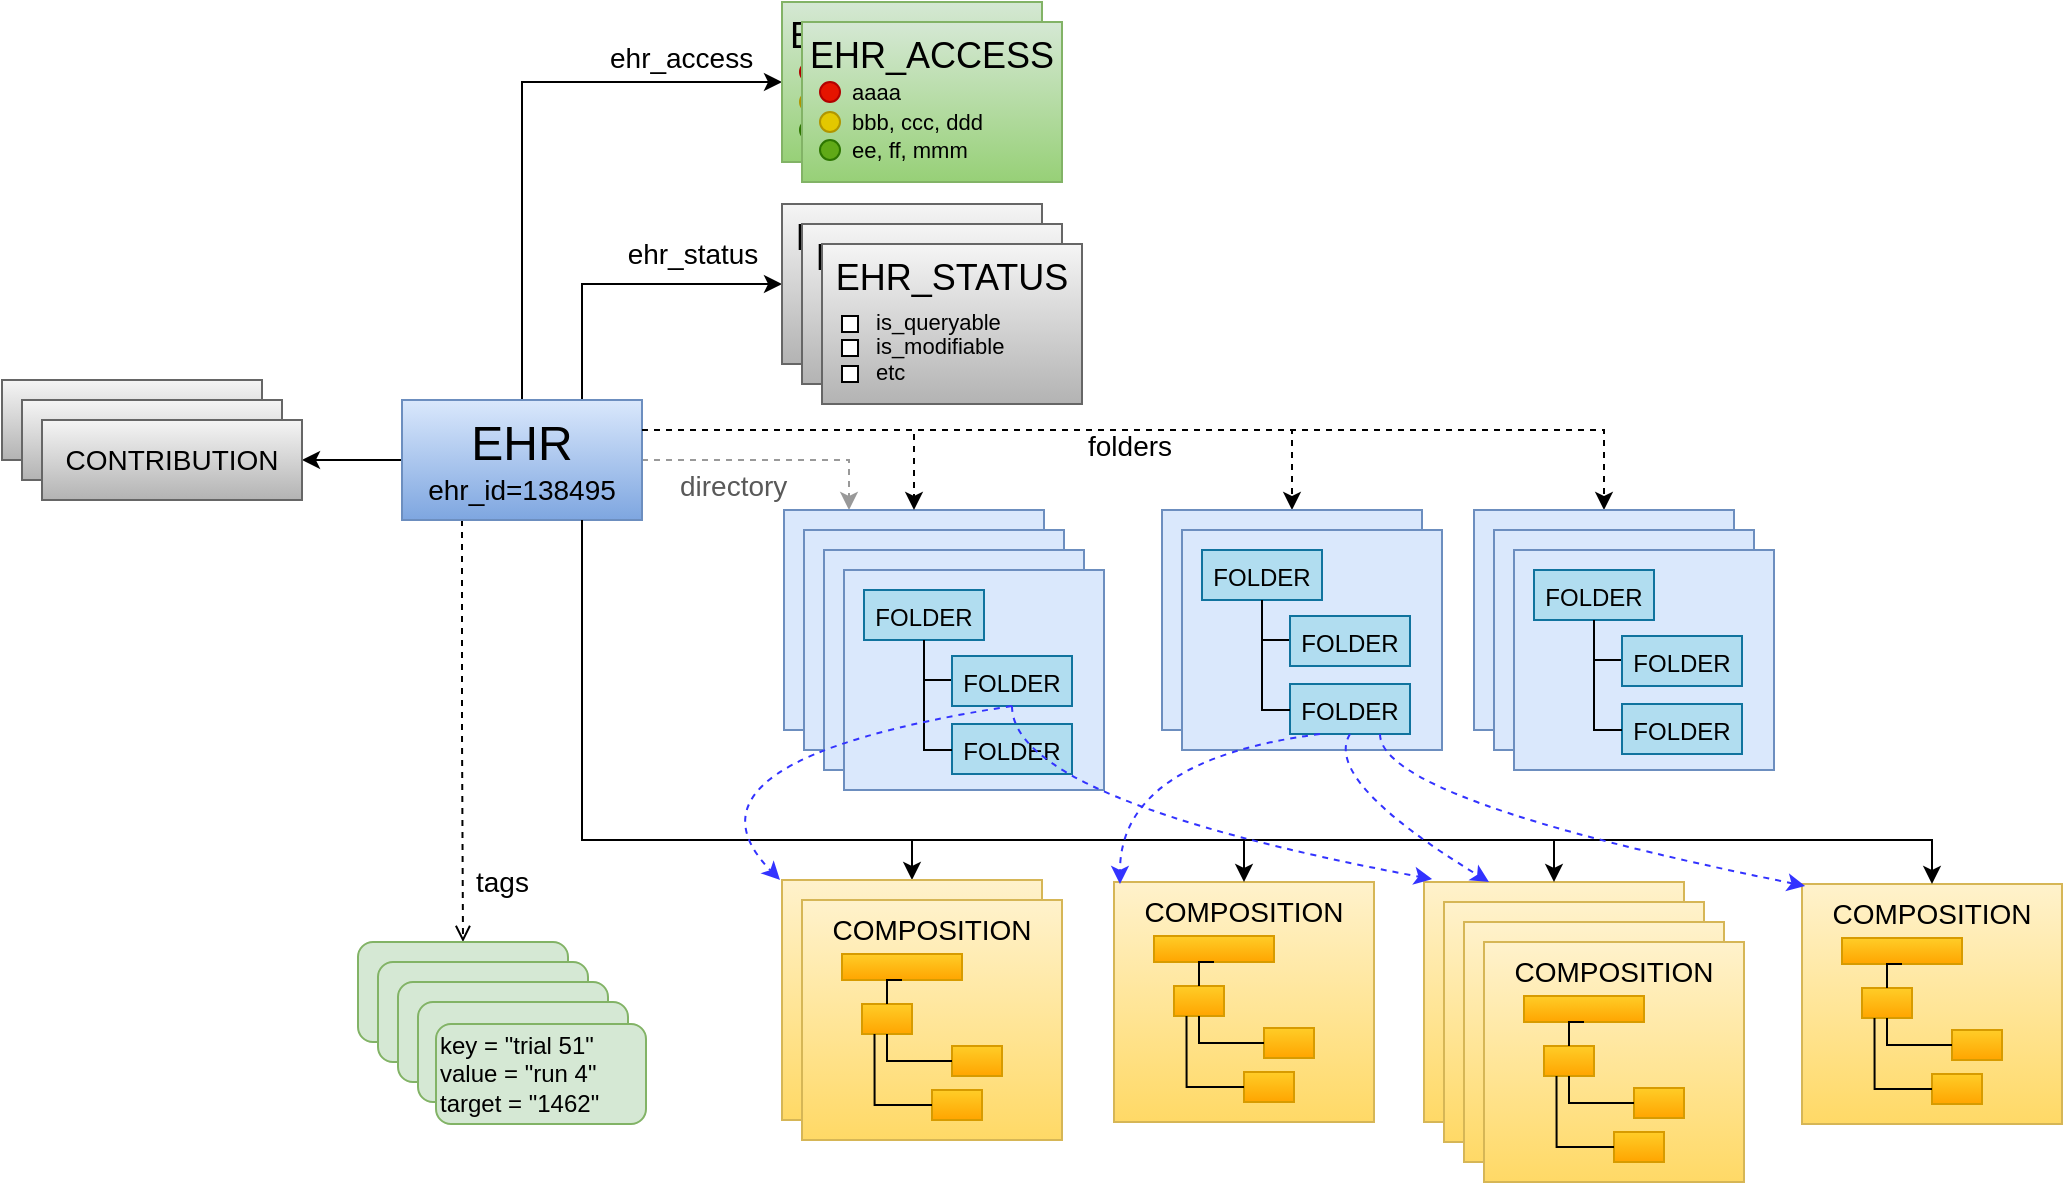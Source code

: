 <mxfile version="12.6.5" type="device"><diagram id="qM1Hs8P01nw5Msz6h88f" name="Page-1"><mxGraphModel dx="1366" dy="816" grid="1" gridSize="10" guides="1" tooltips="1" connect="1" arrows="1" fold="1" page="1" pageScale="1" pageWidth="1169" pageHeight="827" math="0" shadow="0"><root><mxCell id="0"/><mxCell id="1" parent="0"/><mxCell id="fdILV5dKdMBhFhE3XUEr-6" style="edgeStyle=orthogonalEdgeStyle;rounded=0;orthogonalLoop=1;jettySize=auto;html=1;exitX=0;exitY=0.5;exitDx=0;exitDy=0;entryX=1;entryY=0.5;entryDx=0;entryDy=0;fontSize=14;" parent="1" source="fdILV5dKdMBhFhE3XUEr-2" target="fdILV5dKdMBhFhE3XUEr-5" edge="1"><mxGeometry relative="1" as="geometry"/></mxCell><mxCell id="fdILV5dKdMBhFhE3XUEr-37" style="edgeStyle=orthogonalEdgeStyle;rounded=0;orthogonalLoop=1;jettySize=auto;html=1;exitX=1;exitY=0.5;exitDx=0;exitDy=0;entryX=0.25;entryY=0;entryDx=0;entryDy=0;fontSize=14;dashed=1;strokeColor=#999999;" parent="1" source="fdILV5dKdMBhFhE3XUEr-2" target="fdILV5dKdMBhFhE3XUEr-9" edge="1"><mxGeometry relative="1" as="geometry"/></mxCell><mxCell id="fdILV5dKdMBhFhE3XUEr-38" style="edgeStyle=orthogonalEdgeStyle;rounded=0;orthogonalLoop=1;jettySize=auto;html=1;exitX=0.75;exitY=0;exitDx=0;exitDy=0;entryX=0;entryY=0.5;entryDx=0;entryDy=0;fontSize=14;" parent="1" source="fdILV5dKdMBhFhE3XUEr-2" target="fdILV5dKdMBhFhE3XUEr-8" edge="1"><mxGeometry relative="1" as="geometry"/></mxCell><mxCell id="fdILV5dKdMBhFhE3XUEr-44" value="ehr_status" style="text;html=1;resizable=0;points=[];align=center;verticalAlign=middle;labelBackgroundColor=#ffffff;fontSize=14;" parent="fdILV5dKdMBhFhE3XUEr-38" vertex="1" connectable="0"><mxGeometry x="0.091" y="-26" relative="1" as="geometry"><mxPoint x="27" y="-41.5" as="offset"/></mxGeometry></mxCell><mxCell id="fdILV5dKdMBhFhE3XUEr-39" style="edgeStyle=orthogonalEdgeStyle;rounded=0;orthogonalLoop=1;jettySize=auto;html=1;exitX=0.5;exitY=0;exitDx=0;exitDy=0;entryX=0;entryY=0.5;entryDx=0;entryDy=0;fontSize=14;" parent="1" source="fdILV5dKdMBhFhE3XUEr-2" target="fdILV5dKdMBhFhE3XUEr-7" edge="1"><mxGeometry relative="1" as="geometry"/></mxCell><mxCell id="fdILV5dKdMBhFhE3XUEr-160" style="edgeStyle=orthogonalEdgeStyle;rounded=0;orthogonalLoop=1;jettySize=auto;html=1;exitX=1;exitY=0.25;exitDx=0;exitDy=0;entryX=0.5;entryY=0;entryDx=0;entryDy=0;dashed=1;endArrow=classic;endFill=1;fontSize=12;" parent="1" source="fdILV5dKdMBhFhE3XUEr-2" target="fdILV5dKdMBhFhE3XUEr-126" edge="1"><mxGeometry relative="1" as="geometry"/></mxCell><mxCell id="fdILV5dKdMBhFhE3XUEr-161" style="edgeStyle=orthogonalEdgeStyle;rounded=0;orthogonalLoop=1;jettySize=auto;html=1;exitX=1;exitY=0.25;exitDx=0;exitDy=0;entryX=0.5;entryY=0;entryDx=0;entryDy=0;dashed=1;endArrow=classic;endFill=1;fontSize=12;" parent="1" source="fdILV5dKdMBhFhE3XUEr-2" target="fdILV5dKdMBhFhE3XUEr-140" edge="1"><mxGeometry relative="1" as="geometry"/></mxCell><mxCell id="fdILV5dKdMBhFhE3XUEr-262" style="edgeStyle=orthogonalEdgeStyle;rounded=0;orthogonalLoop=1;jettySize=auto;html=1;exitX=0.75;exitY=1;exitDx=0;exitDy=0;entryX=0.5;entryY=0;entryDx=0;entryDy=0;endArrow=classic;endFill=1;fontSize=12;" parent="1" source="fdILV5dKdMBhFhE3XUEr-2" target="fdILV5dKdMBhFhE3XUEr-164" edge="1"><mxGeometry relative="1" as="geometry"><Array as="points"><mxPoint x="310" y="460"/><mxPoint x="475" y="460"/></Array></mxGeometry></mxCell><mxCell id="5j_6H0NwkAxUJkVZk9Vn-6" style="edgeStyle=orthogonalEdgeStyle;rounded=0;orthogonalLoop=1;jettySize=auto;html=1;exitX=0.25;exitY=1;exitDx=0;exitDy=0;startArrow=none;startFill=0;endArrow=open;endFill=0;strokeColor=#000000;strokeWidth=1;dashed=1;" parent="1" source="fdILV5dKdMBhFhE3XUEr-2" target="5j_6H0NwkAxUJkVZk9Vn-5" edge="1"><mxGeometry relative="1" as="geometry"><mxPoint x="250" y="500" as="targetPoint"/></mxGeometry></mxCell><mxCell id="fdILV5dKdMBhFhE3XUEr-2" value="&lt;font style=&quot;font-size: 24px&quot;&gt;EHR&lt;/font&gt;&lt;br style=&quot;font-size: 14px&quot;&gt;ehr_id=138495" style="rounded=0;whiteSpace=wrap;html=1;fontSize=14;fillColor=#dae8fc;strokeColor=#6c8ebf;gradientColor=#7ea6e0;" parent="1" vertex="1"><mxGeometry x="220" y="240" width="120" height="60" as="geometry"/></mxCell><mxCell id="fdILV5dKdMBhFhE3XUEr-3" value="CONTRIBUTION" style="rounded=0;whiteSpace=wrap;html=1;fontSize=14;fillColor=#f5f5f5;strokeColor=#666666;gradientColor=#b3b3b3;" parent="1" vertex="1"><mxGeometry x="20" y="230" width="130" height="40" as="geometry"/></mxCell><mxCell id="fdILV5dKdMBhFhE3XUEr-4" value="CONTRIBUTION" style="rounded=0;whiteSpace=wrap;html=1;fontSize=14;fillColor=#f5f5f5;strokeColor=#666666;gradientColor=#b3b3b3;" parent="1" vertex="1"><mxGeometry x="30" y="240" width="130" height="40" as="geometry"/></mxCell><mxCell id="fdILV5dKdMBhFhE3XUEr-5" value="CONTRIBUTION" style="rounded=0;whiteSpace=wrap;html=1;fontSize=14;fillColor=#f5f5f5;strokeColor=#666666;gradientColor=#b3b3b3;" parent="1" vertex="1"><mxGeometry x="40" y="250" width="130" height="40" as="geometry"/></mxCell><mxCell id="fdILV5dKdMBhFhE3XUEr-42" value="ehr_access" style="text;html=1;resizable=0;points=[];autosize=1;align=left;verticalAlign=top;spacingTop=-4;fontSize=14;" parent="1" vertex="1"><mxGeometry x="322" y="58" width="90" height="20" as="geometry"/></mxCell><mxCell id="fdILV5dKdMBhFhE3XUEr-45" value="directory" style="text;html=1;resizable=0;points=[];autosize=1;align=left;verticalAlign=top;spacingTop=-4;fontSize=14;fontColor=#595959;" parent="1" vertex="1"><mxGeometry x="357" y="272" width="70" height="20" as="geometry"/></mxCell><mxCell id="fdILV5dKdMBhFhE3XUEr-46" value="folders" style="text;html=1;resizable=0;points=[];autosize=1;align=left;verticalAlign=top;spacingTop=-4;fontSize=14;" parent="1" vertex="1"><mxGeometry x="561" y="252" width="60" height="20" as="geometry"/></mxCell><mxCell id="fdILV5dKdMBhFhE3XUEr-62" value="" style="group" parent="1" vertex="1" connectable="0"><mxGeometry x="410" y="41" width="130" height="80" as="geometry"/></mxCell><mxCell id="fdILV5dKdMBhFhE3XUEr-7" value="&lt;font style=&quot;font-size: 18px&quot;&gt;EHR_ACCESS&lt;/font&gt;" style="rounded=0;whiteSpace=wrap;html=1;fontSize=14;fillColor=#d5e8d4;strokeColor=#82b366;gradientColor=#97d077;verticalAlign=top;" parent="fdILV5dKdMBhFhE3XUEr-62" vertex="1"><mxGeometry width="130" height="80" as="geometry"/></mxCell><mxCell id="fdILV5dKdMBhFhE3XUEr-61" value="" style="group" parent="fdILV5dKdMBhFhE3XUEr-62" vertex="1" connectable="0"><mxGeometry x="9" y="26" width="94" height="43" as="geometry"/></mxCell><mxCell id="fdILV5dKdMBhFhE3XUEr-55" value="" style="ellipse;whiteSpace=wrap;html=1;aspect=fixed;fontSize=11;fillColor=#e51400;strokeColor=#B20000;fontColor=#ffffff;" parent="fdILV5dKdMBhFhE3XUEr-61" vertex="1"><mxGeometry y="4" width="10" height="10" as="geometry"/></mxCell><mxCell id="fdILV5dKdMBhFhE3XUEr-56" value="aaaa" style="text;html=1;resizable=0;points=[];autosize=1;align=left;verticalAlign=top;spacingTop=-4;fontSize=11;" parent="fdILV5dKdMBhFhE3XUEr-61" vertex="1"><mxGeometry x="14" width="40" height="10" as="geometry"/></mxCell><mxCell id="fdILV5dKdMBhFhE3XUEr-57" value="" style="ellipse;whiteSpace=wrap;html=1;aspect=fixed;fontSize=11;fillColor=#e3c800;strokeColor=#B09500;fontColor=#ffffff;" parent="fdILV5dKdMBhFhE3XUEr-61" vertex="1"><mxGeometry y="19" width="10" height="10" as="geometry"/></mxCell><mxCell id="fdILV5dKdMBhFhE3XUEr-58" value="bbb, ccc, ddd" style="text;html=1;resizable=0;points=[];autosize=1;align=left;verticalAlign=top;spacingTop=-4;fontSize=11;" parent="fdILV5dKdMBhFhE3XUEr-61" vertex="1"><mxGeometry x="14" y="15" width="80" height="10" as="geometry"/></mxCell><mxCell id="fdILV5dKdMBhFhE3XUEr-59" value="" style="ellipse;whiteSpace=wrap;html=1;aspect=fixed;fontSize=11;fillColor=#60a917;strokeColor=#2D7600;fontColor=#ffffff;" parent="fdILV5dKdMBhFhE3XUEr-61" vertex="1"><mxGeometry y="33" width="10" height="10" as="geometry"/></mxCell><mxCell id="fdILV5dKdMBhFhE3XUEr-60" value="ee, ff, mmm" style="text;html=1;resizable=0;points=[];autosize=1;align=left;verticalAlign=top;spacingTop=-4;fontSize=11;" parent="fdILV5dKdMBhFhE3XUEr-61" vertex="1"><mxGeometry x="14" y="29" width="70" height="10" as="geometry"/></mxCell><mxCell id="fdILV5dKdMBhFhE3XUEr-63" value="" style="group" parent="1" vertex="1" connectable="0"><mxGeometry x="420" y="51" width="130" height="80" as="geometry"/></mxCell><mxCell id="fdILV5dKdMBhFhE3XUEr-64" value="&lt;font style=&quot;font-size: 18px&quot;&gt;EHR_ACCESS&lt;/font&gt;" style="rounded=0;whiteSpace=wrap;html=1;fontSize=14;fillColor=#d5e8d4;strokeColor=#82b366;gradientColor=#97d077;verticalAlign=top;" parent="fdILV5dKdMBhFhE3XUEr-63" vertex="1"><mxGeometry width="130" height="80" as="geometry"/></mxCell><mxCell id="fdILV5dKdMBhFhE3XUEr-65" value="" style="group" parent="fdILV5dKdMBhFhE3XUEr-63" vertex="1" connectable="0"><mxGeometry x="9" y="26" width="94" height="43" as="geometry"/></mxCell><mxCell id="fdILV5dKdMBhFhE3XUEr-66" value="" style="ellipse;whiteSpace=wrap;html=1;aspect=fixed;fontSize=11;fillColor=#e51400;strokeColor=#B20000;fontColor=#ffffff;" parent="fdILV5dKdMBhFhE3XUEr-65" vertex="1"><mxGeometry y="4" width="10" height="10" as="geometry"/></mxCell><mxCell id="fdILV5dKdMBhFhE3XUEr-67" value="aaaa" style="text;html=1;resizable=0;points=[];autosize=1;align=left;verticalAlign=top;spacingTop=-4;fontSize=11;" parent="fdILV5dKdMBhFhE3XUEr-65" vertex="1"><mxGeometry x="14" width="40" height="10" as="geometry"/></mxCell><mxCell id="fdILV5dKdMBhFhE3XUEr-68" value="" style="ellipse;whiteSpace=wrap;html=1;aspect=fixed;fontSize=11;fillColor=#e3c800;strokeColor=#B09500;fontColor=#ffffff;" parent="fdILV5dKdMBhFhE3XUEr-65" vertex="1"><mxGeometry y="19" width="10" height="10" as="geometry"/></mxCell><mxCell id="fdILV5dKdMBhFhE3XUEr-69" value="bbb, ccc, ddd" style="text;html=1;resizable=0;points=[];autosize=1;align=left;verticalAlign=top;spacingTop=-4;fontSize=11;" parent="fdILV5dKdMBhFhE3XUEr-65" vertex="1"><mxGeometry x="14" y="15" width="80" height="10" as="geometry"/></mxCell><mxCell id="fdILV5dKdMBhFhE3XUEr-70" value="" style="ellipse;whiteSpace=wrap;html=1;aspect=fixed;fontSize=11;fillColor=#60a917;strokeColor=#2D7600;fontColor=#ffffff;" parent="fdILV5dKdMBhFhE3XUEr-65" vertex="1"><mxGeometry y="33" width="10" height="10" as="geometry"/></mxCell><mxCell id="fdILV5dKdMBhFhE3XUEr-71" value="ee, ff, mmm" style="text;html=1;resizable=0;points=[];autosize=1;align=left;verticalAlign=top;spacingTop=-4;fontSize=11;" parent="fdILV5dKdMBhFhE3XUEr-65" vertex="1"><mxGeometry x="14" y="29" width="70" height="10" as="geometry"/></mxCell><mxCell id="fdILV5dKdMBhFhE3XUEr-72" value="" style="group" parent="1" vertex="1" connectable="0"><mxGeometry x="410" y="142" width="130" height="80" as="geometry"/></mxCell><mxCell id="fdILV5dKdMBhFhE3XUEr-8" value="&lt;font style=&quot;font-size: 18px&quot;&gt;EHR_STATUS&lt;/font&gt;" style="rounded=0;whiteSpace=wrap;html=1;fontSize=14;fillColor=#f5f5f5;strokeColor=#666666;gradientColor=#b3b3b3;verticalAlign=top;" parent="fdILV5dKdMBhFhE3XUEr-72" vertex="1"><mxGeometry width="130" height="80" as="geometry"/></mxCell><mxCell id="fdILV5dKdMBhFhE3XUEr-47" value="" style="whiteSpace=wrap;html=1;aspect=fixed;fontSize=14;" parent="fdILV5dKdMBhFhE3XUEr-72" vertex="1"><mxGeometry x="10" y="36" width="8" height="8" as="geometry"/></mxCell><mxCell id="fdILV5dKdMBhFhE3XUEr-48" value="is_queryable" style="text;html=1;resizable=0;points=[];autosize=1;align=left;verticalAlign=top;spacingTop=-4;fontSize=11;" parent="fdILV5dKdMBhFhE3XUEr-72" vertex="1"><mxGeometry x="25" y="30" width="80" height="10" as="geometry"/></mxCell><mxCell id="fdILV5dKdMBhFhE3XUEr-49" value="" style="whiteSpace=wrap;html=1;aspect=fixed;fontSize=14;" parent="fdILV5dKdMBhFhE3XUEr-72" vertex="1"><mxGeometry x="10" y="48" width="8" height="8" as="geometry"/></mxCell><mxCell id="fdILV5dKdMBhFhE3XUEr-50" value="is_modifiable" style="text;html=1;resizable=0;points=[];autosize=1;align=left;verticalAlign=top;spacingTop=-4;fontSize=11;" parent="fdILV5dKdMBhFhE3XUEr-72" vertex="1"><mxGeometry x="25" y="42" width="80" height="10" as="geometry"/></mxCell><mxCell id="fdILV5dKdMBhFhE3XUEr-53" value="" style="whiteSpace=wrap;html=1;aspect=fixed;fontSize=14;" parent="fdILV5dKdMBhFhE3XUEr-72" vertex="1"><mxGeometry x="10" y="61" width="8" height="8" as="geometry"/></mxCell><mxCell id="fdILV5dKdMBhFhE3XUEr-54" value="etc" style="text;html=1;resizable=0;points=[];autosize=1;align=left;verticalAlign=top;spacingTop=-4;fontSize=11;" parent="fdILV5dKdMBhFhE3XUEr-72" vertex="1"><mxGeometry x="25" y="55" width="30" height="10" as="geometry"/></mxCell><mxCell id="fdILV5dKdMBhFhE3XUEr-73" value="" style="group" parent="1" vertex="1" connectable="0"><mxGeometry x="420" y="152" width="130" height="80" as="geometry"/></mxCell><mxCell id="fdILV5dKdMBhFhE3XUEr-74" value="&lt;font style=&quot;font-size: 18px&quot;&gt;EHR_STATUS&lt;/font&gt;" style="rounded=0;whiteSpace=wrap;html=1;fontSize=14;fillColor=#f5f5f5;strokeColor=#666666;gradientColor=#b3b3b3;verticalAlign=top;" parent="fdILV5dKdMBhFhE3XUEr-73" vertex="1"><mxGeometry width="130" height="80" as="geometry"/></mxCell><mxCell id="fdILV5dKdMBhFhE3XUEr-75" value="" style="whiteSpace=wrap;html=1;aspect=fixed;fontSize=14;" parent="fdILV5dKdMBhFhE3XUEr-73" vertex="1"><mxGeometry x="10" y="36" width="8" height="8" as="geometry"/></mxCell><mxCell id="fdILV5dKdMBhFhE3XUEr-76" value="is_queryable" style="text;html=1;resizable=0;points=[];autosize=1;align=left;verticalAlign=top;spacingTop=-4;fontSize=11;" parent="fdILV5dKdMBhFhE3XUEr-73" vertex="1"><mxGeometry x="25" y="30" width="80" height="10" as="geometry"/></mxCell><mxCell id="fdILV5dKdMBhFhE3XUEr-77" value="" style="whiteSpace=wrap;html=1;aspect=fixed;fontSize=14;" parent="fdILV5dKdMBhFhE3XUEr-73" vertex="1"><mxGeometry x="10" y="48" width="8" height="8" as="geometry"/></mxCell><mxCell id="fdILV5dKdMBhFhE3XUEr-78" value="is_modifiable" style="text;html=1;resizable=0;points=[];autosize=1;align=left;verticalAlign=top;spacingTop=-4;fontSize=11;" parent="fdILV5dKdMBhFhE3XUEr-73" vertex="1"><mxGeometry x="25" y="42" width="80" height="10" as="geometry"/></mxCell><mxCell id="fdILV5dKdMBhFhE3XUEr-79" value="" style="whiteSpace=wrap;html=1;aspect=fixed;fontSize=14;" parent="fdILV5dKdMBhFhE3XUEr-73" vertex="1"><mxGeometry x="10" y="61" width="8" height="8" as="geometry"/></mxCell><mxCell id="fdILV5dKdMBhFhE3XUEr-80" value="etc" style="text;html=1;resizable=0;points=[];autosize=1;align=left;verticalAlign=top;spacingTop=-4;fontSize=11;" parent="fdILV5dKdMBhFhE3XUEr-73" vertex="1"><mxGeometry x="25" y="55" width="30" height="10" as="geometry"/></mxCell><mxCell id="fdILV5dKdMBhFhE3XUEr-81" value="" style="group" parent="1" vertex="1" connectable="0"><mxGeometry x="430" y="162" width="130" height="80" as="geometry"/></mxCell><mxCell id="fdILV5dKdMBhFhE3XUEr-82" value="&lt;font style=&quot;font-size: 18px&quot;&gt;EHR_STATUS&lt;/font&gt;" style="rounded=0;whiteSpace=wrap;html=1;fontSize=14;fillColor=#f5f5f5;strokeColor=#666666;gradientColor=#b3b3b3;verticalAlign=top;" parent="fdILV5dKdMBhFhE3XUEr-81" vertex="1"><mxGeometry width="130" height="80" as="geometry"/></mxCell><mxCell id="fdILV5dKdMBhFhE3XUEr-83" value="" style="whiteSpace=wrap;html=1;aspect=fixed;fontSize=14;" parent="fdILV5dKdMBhFhE3XUEr-81" vertex="1"><mxGeometry x="10" y="36" width="8" height="8" as="geometry"/></mxCell><mxCell id="fdILV5dKdMBhFhE3XUEr-84" value="is_queryable" style="text;html=1;resizable=0;points=[];autosize=1;align=left;verticalAlign=top;spacingTop=-4;fontSize=11;" parent="fdILV5dKdMBhFhE3XUEr-81" vertex="1"><mxGeometry x="25" y="30" width="80" height="10" as="geometry"/></mxCell><mxCell id="fdILV5dKdMBhFhE3XUEr-85" value="" style="whiteSpace=wrap;html=1;aspect=fixed;fontSize=14;" parent="fdILV5dKdMBhFhE3XUEr-81" vertex="1"><mxGeometry x="10" y="48" width="8" height="8" as="geometry"/></mxCell><mxCell id="fdILV5dKdMBhFhE3XUEr-86" value="is_modifiable" style="text;html=1;resizable=0;points=[];autosize=1;align=left;verticalAlign=top;spacingTop=-4;fontSize=11;" parent="fdILV5dKdMBhFhE3XUEr-81" vertex="1"><mxGeometry x="25" y="42" width="80" height="10" as="geometry"/></mxCell><mxCell id="fdILV5dKdMBhFhE3XUEr-87" value="" style="whiteSpace=wrap;html=1;aspect=fixed;fontSize=14;" parent="fdILV5dKdMBhFhE3XUEr-81" vertex="1"><mxGeometry x="10" y="61" width="8" height="8" as="geometry"/></mxCell><mxCell id="fdILV5dKdMBhFhE3XUEr-88" value="etc" style="text;html=1;resizable=0;points=[];autosize=1;align=left;verticalAlign=top;spacingTop=-4;fontSize=11;" parent="fdILV5dKdMBhFhE3XUEr-81" vertex="1"><mxGeometry x="25" y="55" width="30" height="10" as="geometry"/></mxCell><mxCell id="fdILV5dKdMBhFhE3XUEr-96" value="" style="group" parent="1" vertex="1" connectable="0"><mxGeometry x="411" y="295" width="130" height="110" as="geometry"/></mxCell><mxCell id="fdILV5dKdMBhFhE3XUEr-9" value="" style="rounded=0;whiteSpace=wrap;html=1;fontSize=14;fillColor=#dae8fc;strokeColor=#6c8ebf;verticalAlign=top;" parent="fdILV5dKdMBhFhE3XUEr-96" vertex="1"><mxGeometry width="130" height="110" as="geometry"/></mxCell><mxCell id="fdILV5dKdMBhFhE3XUEr-94" style="edgeStyle=orthogonalEdgeStyle;rounded=0;orthogonalLoop=1;jettySize=auto;html=1;exitX=0.5;exitY=1;exitDx=0;exitDy=0;fontSize=12;" parent="fdILV5dKdMBhFhE3XUEr-96" source="fdILV5dKdMBhFhE3XUEr-89" target="fdILV5dKdMBhFhE3XUEr-9" edge="1"><mxGeometry relative="1" as="geometry"/></mxCell><mxCell id="fdILV5dKdMBhFhE3XUEr-89" value="&lt;font style=&quot;font-size: 12px;&quot;&gt;FOLDER&lt;/font&gt;" style="rounded=0;whiteSpace=wrap;html=1;fontSize=12;fillColor=#b1ddf0;strokeColor=#10739e;verticalAlign=top;" parent="fdILV5dKdMBhFhE3XUEr-96" vertex="1"><mxGeometry x="10" y="10" width="60" height="25" as="geometry"/></mxCell><mxCell id="fdILV5dKdMBhFhE3XUEr-90" value="&lt;font style=&quot;font-size: 12px;&quot;&gt;FOLDER&lt;/font&gt;" style="rounded=0;whiteSpace=wrap;html=1;fontSize=12;fillColor=#b1ddf0;strokeColor=#10739e;verticalAlign=top;" parent="fdILV5dKdMBhFhE3XUEr-96" vertex="1"><mxGeometry x="54" y="43" width="60" height="25" as="geometry"/></mxCell><mxCell id="fdILV5dKdMBhFhE3XUEr-92" value="&lt;font style=&quot;font-size: 12px;&quot;&gt;FOLDER&lt;/font&gt;" style="rounded=0;whiteSpace=wrap;html=1;fontSize=12;fillColor=#b1ddf0;strokeColor=#10739e;verticalAlign=top;" parent="fdILV5dKdMBhFhE3XUEr-96" vertex="1"><mxGeometry x="54" y="77" width="60" height="25" as="geometry"/></mxCell><mxCell id="fdILV5dKdMBhFhE3XUEr-95" style="edgeStyle=orthogonalEdgeStyle;rounded=0;orthogonalLoop=1;jettySize=auto;html=1;exitX=0.5;exitY=1;exitDx=0;exitDy=0;fontSize=12;endArrow=none;endFill=0;" parent="fdILV5dKdMBhFhE3XUEr-96" source="fdILV5dKdMBhFhE3XUEr-89" target="fdILV5dKdMBhFhE3XUEr-92" edge="1"><mxGeometry relative="1" as="geometry"><Array as="points"><mxPoint x="40" y="90"/></Array></mxGeometry></mxCell><mxCell id="fdILV5dKdMBhFhE3XUEr-97" value="" style="group" parent="1" vertex="1" connectable="0"><mxGeometry x="421" y="305" width="130" height="110" as="geometry"/></mxCell><mxCell id="fdILV5dKdMBhFhE3XUEr-98" value="" style="rounded=0;whiteSpace=wrap;html=1;fontSize=14;fillColor=#dae8fc;strokeColor=#6c8ebf;verticalAlign=top;" parent="fdILV5dKdMBhFhE3XUEr-97" vertex="1"><mxGeometry width="130" height="110" as="geometry"/></mxCell><mxCell id="fdILV5dKdMBhFhE3XUEr-99" style="edgeStyle=orthogonalEdgeStyle;rounded=0;orthogonalLoop=1;jettySize=auto;html=1;exitX=0.5;exitY=1;exitDx=0;exitDy=0;fontSize=12;" parent="fdILV5dKdMBhFhE3XUEr-97" source="fdILV5dKdMBhFhE3XUEr-100" target="fdILV5dKdMBhFhE3XUEr-98" edge="1"><mxGeometry relative="1" as="geometry"/></mxCell><mxCell id="fdILV5dKdMBhFhE3XUEr-100" value="&lt;font style=&quot;font-size: 12px;&quot;&gt;FOLDER&lt;/font&gt;" style="rounded=0;whiteSpace=wrap;html=1;fontSize=12;fillColor=#b1ddf0;strokeColor=#10739e;verticalAlign=top;" parent="fdILV5dKdMBhFhE3XUEr-97" vertex="1"><mxGeometry x="10" y="10" width="60" height="25" as="geometry"/></mxCell><mxCell id="fdILV5dKdMBhFhE3XUEr-101" value="&lt;font style=&quot;font-size: 12px;&quot;&gt;FOLDER&lt;/font&gt;" style="rounded=0;whiteSpace=wrap;html=1;fontSize=12;fillColor=#b1ddf0;strokeColor=#10739e;verticalAlign=top;" parent="fdILV5dKdMBhFhE3XUEr-97" vertex="1"><mxGeometry x="54" y="43" width="60" height="25" as="geometry"/></mxCell><mxCell id="fdILV5dKdMBhFhE3XUEr-102" value="&lt;font style=&quot;font-size: 12px;&quot;&gt;FOLDER&lt;/font&gt;" style="rounded=0;whiteSpace=wrap;html=1;fontSize=12;fillColor=#b1ddf0;strokeColor=#10739e;verticalAlign=top;" parent="fdILV5dKdMBhFhE3XUEr-97" vertex="1"><mxGeometry x="54" y="77" width="60" height="25" as="geometry"/></mxCell><mxCell id="fdILV5dKdMBhFhE3XUEr-103" style="edgeStyle=orthogonalEdgeStyle;rounded=0;orthogonalLoop=1;jettySize=auto;html=1;exitX=0.5;exitY=1;exitDx=0;exitDy=0;fontSize=12;endArrow=none;endFill=0;" parent="fdILV5dKdMBhFhE3XUEr-97" source="fdILV5dKdMBhFhE3XUEr-100" target="fdILV5dKdMBhFhE3XUEr-102" edge="1"><mxGeometry relative="1" as="geometry"><Array as="points"><mxPoint x="40" y="90"/></Array></mxGeometry></mxCell><mxCell id="fdILV5dKdMBhFhE3XUEr-111" value="" style="group" parent="1" vertex="1" connectable="0"><mxGeometry x="431" y="315" width="130" height="110" as="geometry"/></mxCell><mxCell id="fdILV5dKdMBhFhE3XUEr-112" value="" style="rounded=0;whiteSpace=wrap;html=1;fontSize=14;fillColor=#dae8fc;strokeColor=#6c8ebf;verticalAlign=top;" parent="fdILV5dKdMBhFhE3XUEr-111" vertex="1"><mxGeometry width="130" height="110" as="geometry"/></mxCell><mxCell id="fdILV5dKdMBhFhE3XUEr-113" style="edgeStyle=orthogonalEdgeStyle;rounded=0;orthogonalLoop=1;jettySize=auto;html=1;exitX=0.5;exitY=1;exitDx=0;exitDy=0;fontSize=12;" parent="fdILV5dKdMBhFhE3XUEr-111" source="fdILV5dKdMBhFhE3XUEr-114" target="fdILV5dKdMBhFhE3XUEr-112" edge="1"><mxGeometry relative="1" as="geometry"/></mxCell><mxCell id="fdILV5dKdMBhFhE3XUEr-114" value="&lt;font style=&quot;font-size: 12px;&quot;&gt;FOLDER&lt;/font&gt;" style="rounded=0;whiteSpace=wrap;html=1;fontSize=12;fillColor=#b1ddf0;strokeColor=#10739e;verticalAlign=top;" parent="fdILV5dKdMBhFhE3XUEr-111" vertex="1"><mxGeometry x="10" y="10" width="60" height="25" as="geometry"/></mxCell><mxCell id="fdILV5dKdMBhFhE3XUEr-115" value="&lt;font style=&quot;font-size: 12px;&quot;&gt;FOLDER&lt;/font&gt;" style="rounded=0;whiteSpace=wrap;html=1;fontSize=12;fillColor=#b1ddf0;strokeColor=#10739e;verticalAlign=top;" parent="fdILV5dKdMBhFhE3XUEr-111" vertex="1"><mxGeometry x="54" y="43" width="60" height="25" as="geometry"/></mxCell><mxCell id="fdILV5dKdMBhFhE3XUEr-116" value="&lt;font style=&quot;font-size: 12px;&quot;&gt;FOLDER&lt;/font&gt;" style="rounded=0;whiteSpace=wrap;html=1;fontSize=12;fillColor=#b1ddf0;strokeColor=#10739e;verticalAlign=top;" parent="fdILV5dKdMBhFhE3XUEr-111" vertex="1"><mxGeometry x="54" y="77" width="60" height="25" as="geometry"/></mxCell><mxCell id="fdILV5dKdMBhFhE3XUEr-117" style="edgeStyle=orthogonalEdgeStyle;rounded=0;orthogonalLoop=1;jettySize=auto;html=1;exitX=0.5;exitY=1;exitDx=0;exitDy=0;fontSize=12;endArrow=none;endFill=0;" parent="fdILV5dKdMBhFhE3XUEr-111" source="fdILV5dKdMBhFhE3XUEr-114" target="fdILV5dKdMBhFhE3XUEr-116" edge="1"><mxGeometry relative="1" as="geometry"><Array as="points"><mxPoint x="40" y="90"/></Array></mxGeometry></mxCell><mxCell id="fdILV5dKdMBhFhE3XUEr-118" value="" style="group" parent="1" vertex="1" connectable="0"><mxGeometry x="441" y="325" width="130" height="110" as="geometry"/></mxCell><mxCell id="fdILV5dKdMBhFhE3XUEr-119" value="" style="rounded=0;whiteSpace=wrap;html=1;fontSize=14;fillColor=#dae8fc;strokeColor=#6c8ebf;verticalAlign=top;" parent="fdILV5dKdMBhFhE3XUEr-118" vertex="1"><mxGeometry width="130" height="110" as="geometry"/></mxCell><mxCell id="fdILV5dKdMBhFhE3XUEr-120" style="edgeStyle=orthogonalEdgeStyle;rounded=0;orthogonalLoop=1;jettySize=auto;html=1;exitX=0.5;exitY=1;exitDx=0;exitDy=0;fontSize=12;" parent="fdILV5dKdMBhFhE3XUEr-118" source="fdILV5dKdMBhFhE3XUEr-121" target="fdILV5dKdMBhFhE3XUEr-119" edge="1"><mxGeometry relative="1" as="geometry"/></mxCell><mxCell id="fdILV5dKdMBhFhE3XUEr-121" value="&lt;font style=&quot;font-size: 12px;&quot;&gt;FOLDER&lt;/font&gt;" style="rounded=0;whiteSpace=wrap;html=1;fontSize=12;fillColor=#b1ddf0;strokeColor=#10739e;verticalAlign=top;" parent="fdILV5dKdMBhFhE3XUEr-118" vertex="1"><mxGeometry x="10" y="10" width="60" height="25" as="geometry"/></mxCell><mxCell id="fdILV5dKdMBhFhE3XUEr-122" value="&lt;font style=&quot;font-size: 12px;&quot;&gt;FOLDER&lt;/font&gt;" style="rounded=0;whiteSpace=wrap;html=1;fontSize=12;fillColor=#b1ddf0;strokeColor=#10739e;verticalAlign=top;" parent="fdILV5dKdMBhFhE3XUEr-118" vertex="1"><mxGeometry x="54" y="43" width="60" height="25" as="geometry"/></mxCell><mxCell id="fdILV5dKdMBhFhE3XUEr-123" value="&lt;font style=&quot;font-size: 12px;&quot;&gt;FOLDER&lt;/font&gt;" style="rounded=0;whiteSpace=wrap;html=1;fontSize=12;fillColor=#b1ddf0;strokeColor=#10739e;verticalAlign=top;" parent="fdILV5dKdMBhFhE3XUEr-118" vertex="1"><mxGeometry x="54" y="77" width="60" height="25" as="geometry"/></mxCell><mxCell id="fdILV5dKdMBhFhE3XUEr-124" style="edgeStyle=orthogonalEdgeStyle;rounded=0;orthogonalLoop=1;jettySize=auto;html=1;exitX=0.5;exitY=1;exitDx=0;exitDy=0;fontSize=12;endArrow=none;endFill=0;" parent="fdILV5dKdMBhFhE3XUEr-118" source="fdILV5dKdMBhFhE3XUEr-121" target="fdILV5dKdMBhFhE3XUEr-123" edge="1"><mxGeometry relative="1" as="geometry"><Array as="points"><mxPoint x="40" y="90"/></Array></mxGeometry></mxCell><mxCell id="fdILV5dKdMBhFhE3XUEr-125" value="" style="group" parent="1" vertex="1" connectable="0"><mxGeometry x="600" y="295" width="130" height="110" as="geometry"/></mxCell><mxCell id="fdILV5dKdMBhFhE3XUEr-126" value="" style="rounded=0;whiteSpace=wrap;html=1;fontSize=14;fillColor=#dae8fc;strokeColor=#6c8ebf;verticalAlign=top;" parent="fdILV5dKdMBhFhE3XUEr-125" vertex="1"><mxGeometry width="130" height="110" as="geometry"/></mxCell><mxCell id="fdILV5dKdMBhFhE3XUEr-127" style="edgeStyle=orthogonalEdgeStyle;rounded=0;orthogonalLoop=1;jettySize=auto;html=1;exitX=0.5;exitY=1;exitDx=0;exitDy=0;fontSize=12;" parent="fdILV5dKdMBhFhE3XUEr-125" source="fdILV5dKdMBhFhE3XUEr-128" target="fdILV5dKdMBhFhE3XUEr-126" edge="1"><mxGeometry relative="1" as="geometry"/></mxCell><mxCell id="fdILV5dKdMBhFhE3XUEr-128" value="&lt;font style=&quot;font-size: 12px;&quot;&gt;FOLDER&lt;/font&gt;" style="rounded=0;whiteSpace=wrap;html=1;fontSize=12;fillColor=#b1ddf0;strokeColor=#10739e;verticalAlign=top;" parent="fdILV5dKdMBhFhE3XUEr-125" vertex="1"><mxGeometry x="10" y="10" width="60" height="25" as="geometry"/></mxCell><mxCell id="fdILV5dKdMBhFhE3XUEr-129" value="&lt;font style=&quot;font-size: 12px;&quot;&gt;FOLDER&lt;/font&gt;" style="rounded=0;whiteSpace=wrap;html=1;fontSize=12;fillColor=#b1ddf0;strokeColor=#10739e;verticalAlign=top;" parent="fdILV5dKdMBhFhE3XUEr-125" vertex="1"><mxGeometry x="54" y="43" width="60" height="25" as="geometry"/></mxCell><mxCell id="fdILV5dKdMBhFhE3XUEr-130" value="&lt;font style=&quot;font-size: 12px;&quot;&gt;FOLDER&lt;/font&gt;" style="rounded=0;whiteSpace=wrap;html=1;fontSize=12;fillColor=#b1ddf0;strokeColor=#10739e;verticalAlign=top;" parent="fdILV5dKdMBhFhE3XUEr-125" vertex="1"><mxGeometry x="54" y="77" width="60" height="25" as="geometry"/></mxCell><mxCell id="fdILV5dKdMBhFhE3XUEr-131" style="edgeStyle=orthogonalEdgeStyle;rounded=0;orthogonalLoop=1;jettySize=auto;html=1;exitX=0.5;exitY=1;exitDx=0;exitDy=0;fontSize=12;endArrow=none;endFill=0;" parent="fdILV5dKdMBhFhE3XUEr-125" source="fdILV5dKdMBhFhE3XUEr-128" target="fdILV5dKdMBhFhE3XUEr-130" edge="1"><mxGeometry relative="1" as="geometry"><Array as="points"><mxPoint x="40" y="90"/></Array></mxGeometry></mxCell><mxCell id="fdILV5dKdMBhFhE3XUEr-132" value="" style="group" parent="1" vertex="1" connectable="0"><mxGeometry x="610" y="305" width="130" height="110" as="geometry"/></mxCell><mxCell id="fdILV5dKdMBhFhE3XUEr-133" value="" style="rounded=0;whiteSpace=wrap;html=1;fontSize=14;fillColor=#dae8fc;strokeColor=#6c8ebf;verticalAlign=top;" parent="fdILV5dKdMBhFhE3XUEr-132" vertex="1"><mxGeometry width="130" height="110" as="geometry"/></mxCell><mxCell id="fdILV5dKdMBhFhE3XUEr-134" style="edgeStyle=orthogonalEdgeStyle;rounded=0;orthogonalLoop=1;jettySize=auto;html=1;exitX=0.5;exitY=1;exitDx=0;exitDy=0;fontSize=12;" parent="fdILV5dKdMBhFhE3XUEr-132" source="fdILV5dKdMBhFhE3XUEr-135" target="fdILV5dKdMBhFhE3XUEr-133" edge="1"><mxGeometry relative="1" as="geometry"/></mxCell><mxCell id="fdILV5dKdMBhFhE3XUEr-135" value="&lt;font style=&quot;font-size: 12px;&quot;&gt;FOLDER&lt;/font&gt;" style="rounded=0;whiteSpace=wrap;html=1;fontSize=12;fillColor=#b1ddf0;strokeColor=#10739e;verticalAlign=top;" parent="fdILV5dKdMBhFhE3XUEr-132" vertex="1"><mxGeometry x="10" y="10" width="60" height="25" as="geometry"/></mxCell><mxCell id="fdILV5dKdMBhFhE3XUEr-136" value="&lt;font style=&quot;font-size: 12px;&quot;&gt;FOLDER&lt;/font&gt;" style="rounded=0;whiteSpace=wrap;html=1;fontSize=12;fillColor=#b1ddf0;strokeColor=#10739e;verticalAlign=top;" parent="fdILV5dKdMBhFhE3XUEr-132" vertex="1"><mxGeometry x="54" y="43" width="60" height="25" as="geometry"/></mxCell><mxCell id="fdILV5dKdMBhFhE3XUEr-137" value="&lt;font style=&quot;font-size: 12px;&quot;&gt;FOLDER&lt;/font&gt;" style="rounded=0;whiteSpace=wrap;html=1;fontSize=12;fillColor=#b1ddf0;strokeColor=#10739e;verticalAlign=top;" parent="fdILV5dKdMBhFhE3XUEr-132" vertex="1"><mxGeometry x="54" y="77" width="60" height="25" as="geometry"/></mxCell><mxCell id="fdILV5dKdMBhFhE3XUEr-138" style="edgeStyle=orthogonalEdgeStyle;rounded=0;orthogonalLoop=1;jettySize=auto;html=1;exitX=0.5;exitY=1;exitDx=0;exitDy=0;fontSize=12;endArrow=none;endFill=0;" parent="fdILV5dKdMBhFhE3XUEr-132" source="fdILV5dKdMBhFhE3XUEr-135" target="fdILV5dKdMBhFhE3XUEr-137" edge="1"><mxGeometry relative="1" as="geometry"><Array as="points"><mxPoint x="40" y="90"/></Array></mxGeometry></mxCell><mxCell id="fdILV5dKdMBhFhE3XUEr-139" value="" style="group" parent="1" vertex="1" connectable="0"><mxGeometry x="756" y="295" width="130" height="110" as="geometry"/></mxCell><mxCell id="fdILV5dKdMBhFhE3XUEr-140" value="" style="rounded=0;whiteSpace=wrap;html=1;fontSize=14;fillColor=#dae8fc;strokeColor=#6c8ebf;verticalAlign=top;" parent="fdILV5dKdMBhFhE3XUEr-139" vertex="1"><mxGeometry width="130" height="110" as="geometry"/></mxCell><mxCell id="fdILV5dKdMBhFhE3XUEr-141" style="edgeStyle=orthogonalEdgeStyle;rounded=0;orthogonalLoop=1;jettySize=auto;html=1;exitX=0.5;exitY=1;exitDx=0;exitDy=0;fontSize=12;" parent="fdILV5dKdMBhFhE3XUEr-139" source="fdILV5dKdMBhFhE3XUEr-142" target="fdILV5dKdMBhFhE3XUEr-140" edge="1"><mxGeometry relative="1" as="geometry"/></mxCell><mxCell id="fdILV5dKdMBhFhE3XUEr-142" value="&lt;font style=&quot;font-size: 12px;&quot;&gt;FOLDER&lt;/font&gt;" style="rounded=0;whiteSpace=wrap;html=1;fontSize=12;fillColor=#b1ddf0;strokeColor=#10739e;verticalAlign=top;" parent="fdILV5dKdMBhFhE3XUEr-139" vertex="1"><mxGeometry x="10" y="10" width="60" height="25" as="geometry"/></mxCell><mxCell id="fdILV5dKdMBhFhE3XUEr-143" value="&lt;font style=&quot;font-size: 12px;&quot;&gt;FOLDER&lt;/font&gt;" style="rounded=0;whiteSpace=wrap;html=1;fontSize=12;fillColor=#b1ddf0;strokeColor=#10739e;verticalAlign=top;" parent="fdILV5dKdMBhFhE3XUEr-139" vertex="1"><mxGeometry x="54" y="43" width="60" height="25" as="geometry"/></mxCell><mxCell id="fdILV5dKdMBhFhE3XUEr-144" value="&lt;font style=&quot;font-size: 12px;&quot;&gt;FOLDER&lt;/font&gt;" style="rounded=0;whiteSpace=wrap;html=1;fontSize=12;fillColor=#b1ddf0;strokeColor=#10739e;verticalAlign=top;" parent="fdILV5dKdMBhFhE3XUEr-139" vertex="1"><mxGeometry x="54" y="77" width="60" height="25" as="geometry"/></mxCell><mxCell id="fdILV5dKdMBhFhE3XUEr-145" style="edgeStyle=orthogonalEdgeStyle;rounded=0;orthogonalLoop=1;jettySize=auto;html=1;exitX=0.5;exitY=1;exitDx=0;exitDy=0;fontSize=12;endArrow=none;endFill=0;" parent="fdILV5dKdMBhFhE3XUEr-139" source="fdILV5dKdMBhFhE3XUEr-142" target="fdILV5dKdMBhFhE3XUEr-144" edge="1"><mxGeometry relative="1" as="geometry"><Array as="points"><mxPoint x="40" y="90"/></Array></mxGeometry></mxCell><mxCell id="fdILV5dKdMBhFhE3XUEr-146" value="" style="group" parent="1" vertex="1" connectable="0"><mxGeometry x="766" y="305" width="130" height="110" as="geometry"/></mxCell><mxCell id="fdILV5dKdMBhFhE3XUEr-147" value="" style="rounded=0;whiteSpace=wrap;html=1;fontSize=14;fillColor=#dae8fc;strokeColor=#6c8ebf;verticalAlign=top;" parent="fdILV5dKdMBhFhE3XUEr-146" vertex="1"><mxGeometry width="130" height="110" as="geometry"/></mxCell><mxCell id="fdILV5dKdMBhFhE3XUEr-148" style="edgeStyle=orthogonalEdgeStyle;rounded=0;orthogonalLoop=1;jettySize=auto;html=1;exitX=0.5;exitY=1;exitDx=0;exitDy=0;fontSize=12;" parent="fdILV5dKdMBhFhE3XUEr-146" source="fdILV5dKdMBhFhE3XUEr-149" target="fdILV5dKdMBhFhE3XUEr-147" edge="1"><mxGeometry relative="1" as="geometry"/></mxCell><mxCell id="fdILV5dKdMBhFhE3XUEr-149" value="&lt;font style=&quot;font-size: 12px;&quot;&gt;FOLDER&lt;/font&gt;" style="rounded=0;whiteSpace=wrap;html=1;fontSize=12;fillColor=#b1ddf0;strokeColor=#10739e;verticalAlign=top;" parent="fdILV5dKdMBhFhE3XUEr-146" vertex="1"><mxGeometry x="10" y="10" width="60" height="25" as="geometry"/></mxCell><mxCell id="fdILV5dKdMBhFhE3XUEr-150" value="&lt;font style=&quot;font-size: 12px;&quot;&gt;FOLDER&lt;/font&gt;" style="rounded=0;whiteSpace=wrap;html=1;fontSize=12;fillColor=#b1ddf0;strokeColor=#10739e;verticalAlign=top;" parent="fdILV5dKdMBhFhE3XUEr-146" vertex="1"><mxGeometry x="54" y="43" width="60" height="25" as="geometry"/></mxCell><mxCell id="fdILV5dKdMBhFhE3XUEr-151" value="&lt;font style=&quot;font-size: 12px;&quot;&gt;FOLDER&lt;/font&gt;" style="rounded=0;whiteSpace=wrap;html=1;fontSize=12;fillColor=#b1ddf0;strokeColor=#10739e;verticalAlign=top;" parent="fdILV5dKdMBhFhE3XUEr-146" vertex="1"><mxGeometry x="54" y="77" width="60" height="25" as="geometry"/></mxCell><mxCell id="fdILV5dKdMBhFhE3XUEr-152" style="edgeStyle=orthogonalEdgeStyle;rounded=0;orthogonalLoop=1;jettySize=auto;html=1;exitX=0.5;exitY=1;exitDx=0;exitDy=0;fontSize=12;endArrow=none;endFill=0;" parent="fdILV5dKdMBhFhE3XUEr-146" source="fdILV5dKdMBhFhE3XUEr-149" target="fdILV5dKdMBhFhE3XUEr-151" edge="1"><mxGeometry relative="1" as="geometry"><Array as="points"><mxPoint x="40" y="90"/></Array></mxGeometry></mxCell><mxCell id="fdILV5dKdMBhFhE3XUEr-153" value="" style="group" parent="1" vertex="1" connectable="0"><mxGeometry x="776" y="315" width="130" height="110" as="geometry"/></mxCell><mxCell id="fdILV5dKdMBhFhE3XUEr-154" value="" style="rounded=0;whiteSpace=wrap;html=1;fontSize=14;fillColor=#dae8fc;strokeColor=#6c8ebf;verticalAlign=top;" parent="fdILV5dKdMBhFhE3XUEr-153" vertex="1"><mxGeometry width="130" height="110" as="geometry"/></mxCell><mxCell id="fdILV5dKdMBhFhE3XUEr-155" style="edgeStyle=orthogonalEdgeStyle;rounded=0;orthogonalLoop=1;jettySize=auto;html=1;exitX=0.5;exitY=1;exitDx=0;exitDy=0;fontSize=12;" parent="fdILV5dKdMBhFhE3XUEr-153" source="fdILV5dKdMBhFhE3XUEr-156" target="fdILV5dKdMBhFhE3XUEr-154" edge="1"><mxGeometry relative="1" as="geometry"/></mxCell><mxCell id="fdILV5dKdMBhFhE3XUEr-156" value="&lt;font style=&quot;font-size: 12px;&quot;&gt;FOLDER&lt;/font&gt;" style="rounded=0;whiteSpace=wrap;html=1;fontSize=12;fillColor=#b1ddf0;strokeColor=#10739e;verticalAlign=top;" parent="fdILV5dKdMBhFhE3XUEr-153" vertex="1"><mxGeometry x="10" y="10" width="60" height="25" as="geometry"/></mxCell><mxCell id="fdILV5dKdMBhFhE3XUEr-157" value="&lt;font style=&quot;font-size: 12px;&quot;&gt;FOLDER&lt;/font&gt;" style="rounded=0;whiteSpace=wrap;html=1;fontSize=12;fillColor=#b1ddf0;strokeColor=#10739e;verticalAlign=top;" parent="fdILV5dKdMBhFhE3XUEr-153" vertex="1"><mxGeometry x="54" y="43" width="60" height="25" as="geometry"/></mxCell><mxCell id="fdILV5dKdMBhFhE3XUEr-158" value="&lt;font style=&quot;font-size: 12px;&quot;&gt;FOLDER&lt;/font&gt;" style="rounded=0;whiteSpace=wrap;html=1;fontSize=12;fillColor=#b1ddf0;strokeColor=#10739e;verticalAlign=top;" parent="fdILV5dKdMBhFhE3XUEr-153" vertex="1"><mxGeometry x="54" y="77" width="60" height="25" as="geometry"/></mxCell><mxCell id="fdILV5dKdMBhFhE3XUEr-159" style="edgeStyle=orthogonalEdgeStyle;rounded=0;orthogonalLoop=1;jettySize=auto;html=1;exitX=0.5;exitY=1;exitDx=0;exitDy=0;fontSize=12;endArrow=none;endFill=0;" parent="fdILV5dKdMBhFhE3XUEr-153" source="fdILV5dKdMBhFhE3XUEr-156" target="fdILV5dKdMBhFhE3XUEr-158" edge="1"><mxGeometry relative="1" as="geometry"><Array as="points"><mxPoint x="40" y="90"/></Array></mxGeometry></mxCell><mxCell id="fdILV5dKdMBhFhE3XUEr-191" value="" style="group" parent="1" vertex="1" connectable="0"><mxGeometry x="410" y="480" width="130" height="120" as="geometry"/></mxCell><mxCell id="fdILV5dKdMBhFhE3XUEr-180" value="" style="group" parent="fdILV5dKdMBhFhE3XUEr-191" vertex="1" connectable="0"><mxGeometry width="130" height="120" as="geometry"/></mxCell><mxCell id="fdILV5dKdMBhFhE3XUEr-164" value="COMPOSITION" style="rounded=0;whiteSpace=wrap;html=1;fontSize=14;fillColor=#fff2cc;strokeColor=#d6b656;verticalAlign=top;gradientColor=#ffd966;" parent="fdILV5dKdMBhFhE3XUEr-180" vertex="1"><mxGeometry width="130" height="120" as="geometry"/></mxCell><mxCell id="fdILV5dKdMBhFhE3XUEr-166" value="" style="rounded=0;whiteSpace=wrap;html=1;fontSize=12;fillColor=#ffcd28;strokeColor=#d79b00;verticalAlign=top;gradientColor=#ffa500;" parent="fdILV5dKdMBhFhE3XUEr-180" vertex="1"><mxGeometry x="20" y="27" width="60" height="13" as="geometry"/></mxCell><mxCell id="fdILV5dKdMBhFhE3XUEr-168" value="" style="rounded=0;whiteSpace=wrap;html=1;fontSize=12;fillColor=#ffcd28;strokeColor=#d79b00;verticalAlign=top;gradientColor=#ffa500;" parent="fdILV5dKdMBhFhE3XUEr-180" vertex="1"><mxGeometry x="30" y="52" width="25" height="15" as="geometry"/></mxCell><mxCell id="fdILV5dKdMBhFhE3XUEr-173" style="edgeStyle=orthogonalEdgeStyle;rounded=0;orthogonalLoop=1;jettySize=auto;html=1;exitX=0.5;exitY=1;exitDx=0;exitDy=0;entryX=0.5;entryY=0;entryDx=0;entryDy=0;endArrow=none;endFill=0;fontSize=12;" parent="fdILV5dKdMBhFhE3XUEr-180" source="fdILV5dKdMBhFhE3XUEr-166" target="fdILV5dKdMBhFhE3XUEr-168" edge="1"><mxGeometry relative="1" as="geometry"/></mxCell><mxCell id="fdILV5dKdMBhFhE3XUEr-171" value="" style="rounded=0;whiteSpace=wrap;html=1;fontSize=12;fillColor=#ffcd28;strokeColor=#d79b00;verticalAlign=top;gradientColor=#ffa500;" parent="fdILV5dKdMBhFhE3XUEr-180" vertex="1"><mxGeometry x="75" y="73" width="25" height="15" as="geometry"/></mxCell><mxCell id="fdILV5dKdMBhFhE3XUEr-179" style="edgeStyle=orthogonalEdgeStyle;rounded=0;orthogonalLoop=1;jettySize=auto;html=1;exitX=0.5;exitY=1;exitDx=0;exitDy=0;entryX=0;entryY=0.5;entryDx=0;entryDy=0;endArrow=none;endFill=0;fontSize=12;" parent="fdILV5dKdMBhFhE3XUEr-180" source="fdILV5dKdMBhFhE3XUEr-168" target="fdILV5dKdMBhFhE3XUEr-171" edge="1"><mxGeometry relative="1" as="geometry"><Array as="points"><mxPoint x="43" y="81"/></Array></mxGeometry></mxCell><mxCell id="fdILV5dKdMBhFhE3XUEr-172" value="" style="rounded=0;whiteSpace=wrap;html=1;fontSize=12;fillColor=#ffcd28;strokeColor=#d79b00;verticalAlign=top;gradientColor=#ffa500;" parent="fdILV5dKdMBhFhE3XUEr-180" vertex="1"><mxGeometry x="65" y="95" width="25" height="15" as="geometry"/></mxCell><mxCell id="fdILV5dKdMBhFhE3XUEr-178" style="edgeStyle=orthogonalEdgeStyle;rounded=0;orthogonalLoop=1;jettySize=auto;html=1;exitX=0.25;exitY=1;exitDx=0;exitDy=0;entryX=0;entryY=0.5;entryDx=0;entryDy=0;endArrow=none;endFill=0;fontSize=12;" parent="fdILV5dKdMBhFhE3XUEr-180" source="fdILV5dKdMBhFhE3XUEr-168" target="fdILV5dKdMBhFhE3XUEr-172" edge="1"><mxGeometry relative="1" as="geometry"/></mxCell><mxCell id="fdILV5dKdMBhFhE3XUEr-192" value="" style="group" parent="1" vertex="1" connectable="0"><mxGeometry x="420" y="490" width="130" height="120" as="geometry"/></mxCell><mxCell id="fdILV5dKdMBhFhE3XUEr-193" value="" style="group" parent="fdILV5dKdMBhFhE3XUEr-192" vertex="1" connectable="0"><mxGeometry width="130" height="120" as="geometry"/></mxCell><mxCell id="fdILV5dKdMBhFhE3XUEr-194" value="COMPOSITION" style="rounded=0;whiteSpace=wrap;html=1;fontSize=14;fillColor=#fff2cc;strokeColor=#d6b656;verticalAlign=top;gradientColor=#ffd966;" parent="fdILV5dKdMBhFhE3XUEr-193" vertex="1"><mxGeometry width="130" height="120" as="geometry"/></mxCell><mxCell id="fdILV5dKdMBhFhE3XUEr-195" value="" style="rounded=0;whiteSpace=wrap;html=1;fontSize=12;fillColor=#ffcd28;strokeColor=#d79b00;verticalAlign=top;gradientColor=#ffa500;" parent="fdILV5dKdMBhFhE3XUEr-193" vertex="1"><mxGeometry x="20" y="27" width="60" height="13" as="geometry"/></mxCell><mxCell id="fdILV5dKdMBhFhE3XUEr-196" value="" style="rounded=0;whiteSpace=wrap;html=1;fontSize=12;fillColor=#ffcd28;strokeColor=#d79b00;verticalAlign=top;gradientColor=#ffa500;" parent="fdILV5dKdMBhFhE3XUEr-193" vertex="1"><mxGeometry x="30" y="52" width="25" height="15" as="geometry"/></mxCell><mxCell id="fdILV5dKdMBhFhE3XUEr-197" style="edgeStyle=orthogonalEdgeStyle;rounded=0;orthogonalLoop=1;jettySize=auto;html=1;exitX=0.5;exitY=1;exitDx=0;exitDy=0;entryX=0.5;entryY=0;entryDx=0;entryDy=0;endArrow=none;endFill=0;fontSize=12;" parent="fdILV5dKdMBhFhE3XUEr-193" source="fdILV5dKdMBhFhE3XUEr-195" target="fdILV5dKdMBhFhE3XUEr-196" edge="1"><mxGeometry relative="1" as="geometry"/></mxCell><mxCell id="fdILV5dKdMBhFhE3XUEr-198" value="" style="rounded=0;whiteSpace=wrap;html=1;fontSize=12;fillColor=#ffcd28;strokeColor=#d79b00;verticalAlign=top;gradientColor=#ffa500;" parent="fdILV5dKdMBhFhE3XUEr-193" vertex="1"><mxGeometry x="75" y="73" width="25" height="15" as="geometry"/></mxCell><mxCell id="fdILV5dKdMBhFhE3XUEr-199" style="edgeStyle=orthogonalEdgeStyle;rounded=0;orthogonalLoop=1;jettySize=auto;html=1;exitX=0.5;exitY=1;exitDx=0;exitDy=0;entryX=0;entryY=0.5;entryDx=0;entryDy=0;endArrow=none;endFill=0;fontSize=12;" parent="fdILV5dKdMBhFhE3XUEr-193" source="fdILV5dKdMBhFhE3XUEr-196" target="fdILV5dKdMBhFhE3XUEr-198" edge="1"><mxGeometry relative="1" as="geometry"><Array as="points"><mxPoint x="43" y="81"/></Array></mxGeometry></mxCell><mxCell id="fdILV5dKdMBhFhE3XUEr-200" value="" style="rounded=0;whiteSpace=wrap;html=1;fontSize=12;fillColor=#ffcd28;strokeColor=#d79b00;verticalAlign=top;gradientColor=#ffa500;" parent="fdILV5dKdMBhFhE3XUEr-193" vertex="1"><mxGeometry x="65" y="95" width="25" height="15" as="geometry"/></mxCell><mxCell id="fdILV5dKdMBhFhE3XUEr-201" style="edgeStyle=orthogonalEdgeStyle;rounded=0;orthogonalLoop=1;jettySize=auto;html=1;exitX=0.25;exitY=1;exitDx=0;exitDy=0;entryX=0;entryY=0.5;entryDx=0;entryDy=0;endArrow=none;endFill=0;fontSize=12;" parent="fdILV5dKdMBhFhE3XUEr-193" source="fdILV5dKdMBhFhE3XUEr-196" target="fdILV5dKdMBhFhE3XUEr-200" edge="1"><mxGeometry relative="1" as="geometry"/></mxCell><mxCell id="fdILV5dKdMBhFhE3XUEr-202" value="" style="group" parent="1" vertex="1" connectable="0"><mxGeometry x="576" y="481" width="130" height="120" as="geometry"/></mxCell><mxCell id="fdILV5dKdMBhFhE3XUEr-203" value="" style="group" parent="fdILV5dKdMBhFhE3XUEr-202" vertex="1" connectable="0"><mxGeometry width="130" height="120" as="geometry"/></mxCell><mxCell id="fdILV5dKdMBhFhE3XUEr-204" value="COMPOSITION" style="rounded=0;whiteSpace=wrap;html=1;fontSize=14;fillColor=#fff2cc;strokeColor=#d6b656;verticalAlign=top;gradientColor=#ffd966;" parent="fdILV5dKdMBhFhE3XUEr-203" vertex="1"><mxGeometry width="130" height="120" as="geometry"/></mxCell><mxCell id="fdILV5dKdMBhFhE3XUEr-205" value="" style="rounded=0;whiteSpace=wrap;html=1;fontSize=12;fillColor=#ffcd28;strokeColor=#d79b00;verticalAlign=top;gradientColor=#ffa500;" parent="fdILV5dKdMBhFhE3XUEr-203" vertex="1"><mxGeometry x="20" y="27" width="60" height="13" as="geometry"/></mxCell><mxCell id="fdILV5dKdMBhFhE3XUEr-206" value="" style="rounded=0;whiteSpace=wrap;html=1;fontSize=12;fillColor=#ffcd28;strokeColor=#d79b00;verticalAlign=top;gradientColor=#ffa500;" parent="fdILV5dKdMBhFhE3XUEr-203" vertex="1"><mxGeometry x="30" y="52" width="25" height="15" as="geometry"/></mxCell><mxCell id="fdILV5dKdMBhFhE3XUEr-207" style="edgeStyle=orthogonalEdgeStyle;rounded=0;orthogonalLoop=1;jettySize=auto;html=1;exitX=0.5;exitY=1;exitDx=0;exitDy=0;entryX=0.5;entryY=0;entryDx=0;entryDy=0;endArrow=none;endFill=0;fontSize=12;" parent="fdILV5dKdMBhFhE3XUEr-203" source="fdILV5dKdMBhFhE3XUEr-205" target="fdILV5dKdMBhFhE3XUEr-206" edge="1"><mxGeometry relative="1" as="geometry"/></mxCell><mxCell id="fdILV5dKdMBhFhE3XUEr-208" value="" style="rounded=0;whiteSpace=wrap;html=1;fontSize=12;fillColor=#ffcd28;strokeColor=#d79b00;verticalAlign=top;gradientColor=#ffa500;" parent="fdILV5dKdMBhFhE3XUEr-203" vertex="1"><mxGeometry x="75" y="73" width="25" height="15" as="geometry"/></mxCell><mxCell id="fdILV5dKdMBhFhE3XUEr-209" style="edgeStyle=orthogonalEdgeStyle;rounded=0;orthogonalLoop=1;jettySize=auto;html=1;exitX=0.5;exitY=1;exitDx=0;exitDy=0;entryX=0;entryY=0.5;entryDx=0;entryDy=0;endArrow=none;endFill=0;fontSize=12;" parent="fdILV5dKdMBhFhE3XUEr-203" source="fdILV5dKdMBhFhE3XUEr-206" target="fdILV5dKdMBhFhE3XUEr-208" edge="1"><mxGeometry relative="1" as="geometry"><Array as="points"><mxPoint x="43" y="81"/></Array></mxGeometry></mxCell><mxCell id="fdILV5dKdMBhFhE3XUEr-210" value="" style="rounded=0;whiteSpace=wrap;html=1;fontSize=12;fillColor=#ffcd28;strokeColor=#d79b00;verticalAlign=top;gradientColor=#ffa500;" parent="fdILV5dKdMBhFhE3XUEr-203" vertex="1"><mxGeometry x="65" y="95" width="25" height="15" as="geometry"/></mxCell><mxCell id="fdILV5dKdMBhFhE3XUEr-211" style="edgeStyle=orthogonalEdgeStyle;rounded=0;orthogonalLoop=1;jettySize=auto;html=1;exitX=0.25;exitY=1;exitDx=0;exitDy=0;entryX=0;entryY=0.5;entryDx=0;entryDy=0;endArrow=none;endFill=0;fontSize=12;" parent="fdILV5dKdMBhFhE3XUEr-203" source="fdILV5dKdMBhFhE3XUEr-206" target="fdILV5dKdMBhFhE3XUEr-210" edge="1"><mxGeometry relative="1" as="geometry"/></mxCell><mxCell id="fdILV5dKdMBhFhE3XUEr-212" value="" style="group" parent="1" vertex="1" connectable="0"><mxGeometry x="731" y="481" width="130" height="120" as="geometry"/></mxCell><mxCell id="fdILV5dKdMBhFhE3XUEr-213" value="" style="group" parent="fdILV5dKdMBhFhE3XUEr-212" vertex="1" connectable="0"><mxGeometry width="130" height="120" as="geometry"/></mxCell><mxCell id="fdILV5dKdMBhFhE3XUEr-214" value="COMPOSITION" style="rounded=0;whiteSpace=wrap;html=1;fontSize=14;fillColor=#fff2cc;strokeColor=#d6b656;verticalAlign=top;gradientColor=#ffd966;" parent="fdILV5dKdMBhFhE3XUEr-213" vertex="1"><mxGeometry width="130" height="120" as="geometry"/></mxCell><mxCell id="fdILV5dKdMBhFhE3XUEr-215" value="" style="rounded=0;whiteSpace=wrap;html=1;fontSize=12;fillColor=#ffcd28;strokeColor=#d79b00;verticalAlign=top;gradientColor=#ffa500;" parent="fdILV5dKdMBhFhE3XUEr-213" vertex="1"><mxGeometry x="20" y="27" width="60" height="13" as="geometry"/></mxCell><mxCell id="fdILV5dKdMBhFhE3XUEr-216" value="" style="rounded=0;whiteSpace=wrap;html=1;fontSize=12;fillColor=#ffcd28;strokeColor=#d79b00;verticalAlign=top;gradientColor=#ffa500;" parent="fdILV5dKdMBhFhE3XUEr-213" vertex="1"><mxGeometry x="30" y="52" width="25" height="15" as="geometry"/></mxCell><mxCell id="fdILV5dKdMBhFhE3XUEr-217" style="edgeStyle=orthogonalEdgeStyle;rounded=0;orthogonalLoop=1;jettySize=auto;html=1;exitX=0.5;exitY=1;exitDx=0;exitDy=0;entryX=0.5;entryY=0;entryDx=0;entryDy=0;endArrow=none;endFill=0;fontSize=12;" parent="fdILV5dKdMBhFhE3XUEr-213" source="fdILV5dKdMBhFhE3XUEr-215" target="fdILV5dKdMBhFhE3XUEr-216" edge="1"><mxGeometry relative="1" as="geometry"/></mxCell><mxCell id="fdILV5dKdMBhFhE3XUEr-218" value="" style="rounded=0;whiteSpace=wrap;html=1;fontSize=12;fillColor=#ffcd28;strokeColor=#d79b00;verticalAlign=top;gradientColor=#ffa500;" parent="fdILV5dKdMBhFhE3XUEr-213" vertex="1"><mxGeometry x="75" y="73" width="25" height="15" as="geometry"/></mxCell><mxCell id="fdILV5dKdMBhFhE3XUEr-219" style="edgeStyle=orthogonalEdgeStyle;rounded=0;orthogonalLoop=1;jettySize=auto;html=1;exitX=0.5;exitY=1;exitDx=0;exitDy=0;entryX=0;entryY=0.5;entryDx=0;entryDy=0;endArrow=none;endFill=0;fontSize=12;" parent="fdILV5dKdMBhFhE3XUEr-213" source="fdILV5dKdMBhFhE3XUEr-216" target="fdILV5dKdMBhFhE3XUEr-218" edge="1"><mxGeometry relative="1" as="geometry"><Array as="points"><mxPoint x="43" y="81"/></Array></mxGeometry></mxCell><mxCell id="fdILV5dKdMBhFhE3XUEr-220" value="" style="rounded=0;whiteSpace=wrap;html=1;fontSize=12;fillColor=#ffcd28;strokeColor=#d79b00;verticalAlign=top;gradientColor=#ffa500;" parent="fdILV5dKdMBhFhE3XUEr-213" vertex="1"><mxGeometry x="65" y="95" width="25" height="15" as="geometry"/></mxCell><mxCell id="fdILV5dKdMBhFhE3XUEr-221" style="edgeStyle=orthogonalEdgeStyle;rounded=0;orthogonalLoop=1;jettySize=auto;html=1;exitX=0.25;exitY=1;exitDx=0;exitDy=0;entryX=0;entryY=0.5;entryDx=0;entryDy=0;endArrow=none;endFill=0;fontSize=12;" parent="fdILV5dKdMBhFhE3XUEr-213" source="fdILV5dKdMBhFhE3XUEr-216" target="fdILV5dKdMBhFhE3XUEr-220" edge="1"><mxGeometry relative="1" as="geometry"/></mxCell><mxCell id="fdILV5dKdMBhFhE3XUEr-222" value="" style="group" parent="1" vertex="1" connectable="0"><mxGeometry x="741" y="491" width="130" height="120" as="geometry"/></mxCell><mxCell id="fdILV5dKdMBhFhE3XUEr-223" value="" style="group" parent="fdILV5dKdMBhFhE3XUEr-222" vertex="1" connectable="0"><mxGeometry width="130" height="120" as="geometry"/></mxCell><mxCell id="fdILV5dKdMBhFhE3XUEr-224" value="COMPOSITION" style="rounded=0;whiteSpace=wrap;html=1;fontSize=14;fillColor=#fff2cc;strokeColor=#d6b656;verticalAlign=top;gradientColor=#ffd966;" parent="fdILV5dKdMBhFhE3XUEr-223" vertex="1"><mxGeometry width="130" height="120" as="geometry"/></mxCell><mxCell id="fdILV5dKdMBhFhE3XUEr-225" value="" style="rounded=0;whiteSpace=wrap;html=1;fontSize=12;fillColor=#ffcd28;strokeColor=#d79b00;verticalAlign=top;gradientColor=#ffa500;" parent="fdILV5dKdMBhFhE3XUEr-223" vertex="1"><mxGeometry x="20" y="27" width="60" height="13" as="geometry"/></mxCell><mxCell id="fdILV5dKdMBhFhE3XUEr-226" value="" style="rounded=0;whiteSpace=wrap;html=1;fontSize=12;fillColor=#ffcd28;strokeColor=#d79b00;verticalAlign=top;gradientColor=#ffa500;" parent="fdILV5dKdMBhFhE3XUEr-223" vertex="1"><mxGeometry x="30" y="52" width="25" height="15" as="geometry"/></mxCell><mxCell id="fdILV5dKdMBhFhE3XUEr-227" style="edgeStyle=orthogonalEdgeStyle;rounded=0;orthogonalLoop=1;jettySize=auto;html=1;exitX=0.5;exitY=1;exitDx=0;exitDy=0;entryX=0.5;entryY=0;entryDx=0;entryDy=0;endArrow=none;endFill=0;fontSize=12;" parent="fdILV5dKdMBhFhE3XUEr-223" source="fdILV5dKdMBhFhE3XUEr-225" target="fdILV5dKdMBhFhE3XUEr-226" edge="1"><mxGeometry relative="1" as="geometry"/></mxCell><mxCell id="fdILV5dKdMBhFhE3XUEr-228" value="" style="rounded=0;whiteSpace=wrap;html=1;fontSize=12;fillColor=#ffcd28;strokeColor=#d79b00;verticalAlign=top;gradientColor=#ffa500;" parent="fdILV5dKdMBhFhE3XUEr-223" vertex="1"><mxGeometry x="75" y="73" width="25" height="15" as="geometry"/></mxCell><mxCell id="fdILV5dKdMBhFhE3XUEr-229" style="edgeStyle=orthogonalEdgeStyle;rounded=0;orthogonalLoop=1;jettySize=auto;html=1;exitX=0.5;exitY=1;exitDx=0;exitDy=0;entryX=0;entryY=0.5;entryDx=0;entryDy=0;endArrow=none;endFill=0;fontSize=12;" parent="fdILV5dKdMBhFhE3XUEr-223" source="fdILV5dKdMBhFhE3XUEr-226" target="fdILV5dKdMBhFhE3XUEr-228" edge="1"><mxGeometry relative="1" as="geometry"><Array as="points"><mxPoint x="43" y="81"/></Array></mxGeometry></mxCell><mxCell id="fdILV5dKdMBhFhE3XUEr-230" value="" style="rounded=0;whiteSpace=wrap;html=1;fontSize=12;fillColor=#ffcd28;strokeColor=#d79b00;verticalAlign=top;gradientColor=#ffa500;" parent="fdILV5dKdMBhFhE3XUEr-223" vertex="1"><mxGeometry x="65" y="95" width="25" height="15" as="geometry"/></mxCell><mxCell id="fdILV5dKdMBhFhE3XUEr-231" style="edgeStyle=orthogonalEdgeStyle;rounded=0;orthogonalLoop=1;jettySize=auto;html=1;exitX=0.25;exitY=1;exitDx=0;exitDy=0;entryX=0;entryY=0.5;entryDx=0;entryDy=0;endArrow=none;endFill=0;fontSize=12;" parent="fdILV5dKdMBhFhE3XUEr-223" source="fdILV5dKdMBhFhE3XUEr-226" target="fdILV5dKdMBhFhE3XUEr-230" edge="1"><mxGeometry relative="1" as="geometry"/></mxCell><mxCell id="fdILV5dKdMBhFhE3XUEr-232" value="" style="group" parent="1" vertex="1" connectable="0"><mxGeometry x="751" y="501" width="130" height="120" as="geometry"/></mxCell><mxCell id="fdILV5dKdMBhFhE3XUEr-233" value="" style="group" parent="fdILV5dKdMBhFhE3XUEr-232" vertex="1" connectable="0"><mxGeometry width="130" height="120" as="geometry"/></mxCell><mxCell id="fdILV5dKdMBhFhE3XUEr-234" value="COMPOSITION" style="rounded=0;whiteSpace=wrap;html=1;fontSize=14;fillColor=#fff2cc;strokeColor=#d6b656;verticalAlign=top;gradientColor=#ffd966;" parent="fdILV5dKdMBhFhE3XUEr-233" vertex="1"><mxGeometry width="130" height="120" as="geometry"/></mxCell><mxCell id="fdILV5dKdMBhFhE3XUEr-235" value="" style="rounded=0;whiteSpace=wrap;html=1;fontSize=12;fillColor=#ffcd28;strokeColor=#d79b00;verticalAlign=top;gradientColor=#ffa500;" parent="fdILV5dKdMBhFhE3XUEr-233" vertex="1"><mxGeometry x="20" y="27" width="60" height="13" as="geometry"/></mxCell><mxCell id="fdILV5dKdMBhFhE3XUEr-236" value="" style="rounded=0;whiteSpace=wrap;html=1;fontSize=12;fillColor=#ffcd28;strokeColor=#d79b00;verticalAlign=top;gradientColor=#ffa500;" parent="fdILV5dKdMBhFhE3XUEr-233" vertex="1"><mxGeometry x="30" y="52" width="25" height="15" as="geometry"/></mxCell><mxCell id="fdILV5dKdMBhFhE3XUEr-237" style="edgeStyle=orthogonalEdgeStyle;rounded=0;orthogonalLoop=1;jettySize=auto;html=1;exitX=0.5;exitY=1;exitDx=0;exitDy=0;entryX=0.5;entryY=0;entryDx=0;entryDy=0;endArrow=none;endFill=0;fontSize=12;" parent="fdILV5dKdMBhFhE3XUEr-233" source="fdILV5dKdMBhFhE3XUEr-235" target="fdILV5dKdMBhFhE3XUEr-236" edge="1"><mxGeometry relative="1" as="geometry"/></mxCell><mxCell id="fdILV5dKdMBhFhE3XUEr-238" value="" style="rounded=0;whiteSpace=wrap;html=1;fontSize=12;fillColor=#ffcd28;strokeColor=#d79b00;verticalAlign=top;gradientColor=#ffa500;" parent="fdILV5dKdMBhFhE3XUEr-233" vertex="1"><mxGeometry x="75" y="73" width="25" height="15" as="geometry"/></mxCell><mxCell id="fdILV5dKdMBhFhE3XUEr-239" style="edgeStyle=orthogonalEdgeStyle;rounded=0;orthogonalLoop=1;jettySize=auto;html=1;exitX=0.5;exitY=1;exitDx=0;exitDy=0;entryX=0;entryY=0.5;entryDx=0;entryDy=0;endArrow=none;endFill=0;fontSize=12;" parent="fdILV5dKdMBhFhE3XUEr-233" source="fdILV5dKdMBhFhE3XUEr-236" target="fdILV5dKdMBhFhE3XUEr-238" edge="1"><mxGeometry relative="1" as="geometry"><Array as="points"><mxPoint x="43" y="81"/></Array></mxGeometry></mxCell><mxCell id="fdILV5dKdMBhFhE3XUEr-240" value="" style="rounded=0;whiteSpace=wrap;html=1;fontSize=12;fillColor=#ffcd28;strokeColor=#d79b00;verticalAlign=top;gradientColor=#ffa500;" parent="fdILV5dKdMBhFhE3XUEr-233" vertex="1"><mxGeometry x="65" y="95" width="25" height="15" as="geometry"/></mxCell><mxCell id="fdILV5dKdMBhFhE3XUEr-241" style="edgeStyle=orthogonalEdgeStyle;rounded=0;orthogonalLoop=1;jettySize=auto;html=1;exitX=0.25;exitY=1;exitDx=0;exitDy=0;entryX=0;entryY=0.5;entryDx=0;entryDy=0;endArrow=none;endFill=0;fontSize=12;" parent="fdILV5dKdMBhFhE3XUEr-233" source="fdILV5dKdMBhFhE3XUEr-236" target="fdILV5dKdMBhFhE3XUEr-240" edge="1"><mxGeometry relative="1" as="geometry"/></mxCell><mxCell id="fdILV5dKdMBhFhE3XUEr-242" value="" style="group" parent="1" vertex="1" connectable="0"><mxGeometry x="761" y="511" width="130" height="120" as="geometry"/></mxCell><mxCell id="fdILV5dKdMBhFhE3XUEr-243" value="" style="group" parent="fdILV5dKdMBhFhE3XUEr-242" vertex="1" connectable="0"><mxGeometry width="130" height="120" as="geometry"/></mxCell><mxCell id="fdILV5dKdMBhFhE3XUEr-244" value="COMPOSITION" style="rounded=0;whiteSpace=wrap;html=1;fontSize=14;fillColor=#fff2cc;strokeColor=#d6b656;verticalAlign=top;gradientColor=#ffd966;" parent="fdILV5dKdMBhFhE3XUEr-243" vertex="1"><mxGeometry width="130" height="120" as="geometry"/></mxCell><mxCell id="fdILV5dKdMBhFhE3XUEr-245" value="" style="rounded=0;whiteSpace=wrap;html=1;fontSize=12;fillColor=#ffcd28;strokeColor=#d79b00;verticalAlign=top;gradientColor=#ffa500;" parent="fdILV5dKdMBhFhE3XUEr-243" vertex="1"><mxGeometry x="20" y="27" width="60" height="13" as="geometry"/></mxCell><mxCell id="fdILV5dKdMBhFhE3XUEr-246" value="" style="rounded=0;whiteSpace=wrap;html=1;fontSize=12;fillColor=#ffcd28;strokeColor=#d79b00;verticalAlign=top;gradientColor=#ffa500;" parent="fdILV5dKdMBhFhE3XUEr-243" vertex="1"><mxGeometry x="30" y="52" width="25" height="15" as="geometry"/></mxCell><mxCell id="fdILV5dKdMBhFhE3XUEr-247" style="edgeStyle=orthogonalEdgeStyle;rounded=0;orthogonalLoop=1;jettySize=auto;html=1;exitX=0.5;exitY=1;exitDx=0;exitDy=0;entryX=0.5;entryY=0;entryDx=0;entryDy=0;endArrow=none;endFill=0;fontSize=12;" parent="fdILV5dKdMBhFhE3XUEr-243" source="fdILV5dKdMBhFhE3XUEr-245" target="fdILV5dKdMBhFhE3XUEr-246" edge="1"><mxGeometry relative="1" as="geometry"/></mxCell><mxCell id="fdILV5dKdMBhFhE3XUEr-248" value="" style="rounded=0;whiteSpace=wrap;html=1;fontSize=12;fillColor=#ffcd28;strokeColor=#d79b00;verticalAlign=top;gradientColor=#ffa500;" parent="fdILV5dKdMBhFhE3XUEr-243" vertex="1"><mxGeometry x="75" y="73" width="25" height="15" as="geometry"/></mxCell><mxCell id="fdILV5dKdMBhFhE3XUEr-249" style="edgeStyle=orthogonalEdgeStyle;rounded=0;orthogonalLoop=1;jettySize=auto;html=1;exitX=0.5;exitY=1;exitDx=0;exitDy=0;entryX=0;entryY=0.5;entryDx=0;entryDy=0;endArrow=none;endFill=0;fontSize=12;" parent="fdILV5dKdMBhFhE3XUEr-243" source="fdILV5dKdMBhFhE3XUEr-246" target="fdILV5dKdMBhFhE3XUEr-248" edge="1"><mxGeometry relative="1" as="geometry"><Array as="points"><mxPoint x="43" y="81"/></Array></mxGeometry></mxCell><mxCell id="fdILV5dKdMBhFhE3XUEr-250" value="" style="rounded=0;whiteSpace=wrap;html=1;fontSize=12;fillColor=#ffcd28;strokeColor=#d79b00;verticalAlign=top;gradientColor=#ffa500;" parent="fdILV5dKdMBhFhE3XUEr-243" vertex="1"><mxGeometry x="65" y="95" width="25" height="15" as="geometry"/></mxCell><mxCell id="fdILV5dKdMBhFhE3XUEr-251" style="edgeStyle=orthogonalEdgeStyle;rounded=0;orthogonalLoop=1;jettySize=auto;html=1;exitX=0.25;exitY=1;exitDx=0;exitDy=0;entryX=0;entryY=0.5;entryDx=0;entryDy=0;endArrow=none;endFill=0;fontSize=12;" parent="fdILV5dKdMBhFhE3XUEr-243" source="fdILV5dKdMBhFhE3XUEr-246" target="fdILV5dKdMBhFhE3XUEr-250" edge="1"><mxGeometry relative="1" as="geometry"/></mxCell><mxCell id="fdILV5dKdMBhFhE3XUEr-252" value="" style="group" parent="1" vertex="1" connectable="0"><mxGeometry x="920" y="482" width="130" height="120" as="geometry"/></mxCell><mxCell id="fdILV5dKdMBhFhE3XUEr-253" value="" style="group" parent="fdILV5dKdMBhFhE3XUEr-252" vertex="1" connectable="0"><mxGeometry width="130" height="120" as="geometry"/></mxCell><mxCell id="fdILV5dKdMBhFhE3XUEr-254" value="COMPOSITION" style="rounded=0;whiteSpace=wrap;html=1;fontSize=14;fillColor=#fff2cc;strokeColor=#d6b656;verticalAlign=top;gradientColor=#ffd966;" parent="fdILV5dKdMBhFhE3XUEr-253" vertex="1"><mxGeometry width="130" height="120" as="geometry"/></mxCell><mxCell id="fdILV5dKdMBhFhE3XUEr-255" value="" style="rounded=0;whiteSpace=wrap;html=1;fontSize=12;fillColor=#ffcd28;strokeColor=#d79b00;verticalAlign=top;gradientColor=#ffa500;" parent="fdILV5dKdMBhFhE3XUEr-253" vertex="1"><mxGeometry x="20" y="27" width="60" height="13" as="geometry"/></mxCell><mxCell id="fdILV5dKdMBhFhE3XUEr-256" value="" style="rounded=0;whiteSpace=wrap;html=1;fontSize=12;fillColor=#ffcd28;strokeColor=#d79b00;verticalAlign=top;gradientColor=#ffa500;" parent="fdILV5dKdMBhFhE3XUEr-253" vertex="1"><mxGeometry x="30" y="52" width="25" height="15" as="geometry"/></mxCell><mxCell id="fdILV5dKdMBhFhE3XUEr-257" style="edgeStyle=orthogonalEdgeStyle;rounded=0;orthogonalLoop=1;jettySize=auto;html=1;exitX=0.5;exitY=1;exitDx=0;exitDy=0;entryX=0.5;entryY=0;entryDx=0;entryDy=0;endArrow=none;endFill=0;fontSize=12;" parent="fdILV5dKdMBhFhE3XUEr-253" source="fdILV5dKdMBhFhE3XUEr-255" target="fdILV5dKdMBhFhE3XUEr-256" edge="1"><mxGeometry relative="1" as="geometry"/></mxCell><mxCell id="fdILV5dKdMBhFhE3XUEr-258" value="" style="rounded=0;whiteSpace=wrap;html=1;fontSize=12;fillColor=#ffcd28;strokeColor=#d79b00;verticalAlign=top;gradientColor=#ffa500;" parent="fdILV5dKdMBhFhE3XUEr-253" vertex="1"><mxGeometry x="75" y="73" width="25" height="15" as="geometry"/></mxCell><mxCell id="fdILV5dKdMBhFhE3XUEr-259" style="edgeStyle=orthogonalEdgeStyle;rounded=0;orthogonalLoop=1;jettySize=auto;html=1;exitX=0.5;exitY=1;exitDx=0;exitDy=0;entryX=0;entryY=0.5;entryDx=0;entryDy=0;endArrow=none;endFill=0;fontSize=12;" parent="fdILV5dKdMBhFhE3XUEr-253" source="fdILV5dKdMBhFhE3XUEr-256" target="fdILV5dKdMBhFhE3XUEr-258" edge="1"><mxGeometry relative="1" as="geometry"><Array as="points"><mxPoint x="43" y="81"/></Array></mxGeometry></mxCell><mxCell id="fdILV5dKdMBhFhE3XUEr-260" value="" style="rounded=0;whiteSpace=wrap;html=1;fontSize=12;fillColor=#ffcd28;strokeColor=#d79b00;verticalAlign=top;gradientColor=#ffa500;" parent="fdILV5dKdMBhFhE3XUEr-253" vertex="1"><mxGeometry x="65" y="95" width="25" height="15" as="geometry"/></mxCell><mxCell id="fdILV5dKdMBhFhE3XUEr-261" style="edgeStyle=orthogonalEdgeStyle;rounded=0;orthogonalLoop=1;jettySize=auto;html=1;exitX=0.25;exitY=1;exitDx=0;exitDy=0;entryX=0;entryY=0.5;entryDx=0;entryDy=0;endArrow=none;endFill=0;fontSize=12;" parent="fdILV5dKdMBhFhE3XUEr-253" source="fdILV5dKdMBhFhE3XUEr-256" target="fdILV5dKdMBhFhE3XUEr-260" edge="1"><mxGeometry relative="1" as="geometry"/></mxCell><mxCell id="fdILV5dKdMBhFhE3XUEr-263" style="edgeStyle=orthogonalEdgeStyle;rounded=0;orthogonalLoop=1;jettySize=auto;html=1;entryX=0.5;entryY=0;entryDx=0;entryDy=0;endArrow=classic;endFill=1;fontSize=12;exitX=0.75;exitY=1;exitDx=0;exitDy=0;" parent="1" source="fdILV5dKdMBhFhE3XUEr-2" target="fdILV5dKdMBhFhE3XUEr-204" edge="1"><mxGeometry relative="1" as="geometry"><mxPoint x="280" y="300" as="sourcePoint"/><mxPoint x="485" y="490" as="targetPoint"/><Array as="points"><mxPoint x="310" y="460"/><mxPoint x="641" y="460"/></Array></mxGeometry></mxCell><mxCell id="fdILV5dKdMBhFhE3XUEr-264" style="edgeStyle=orthogonalEdgeStyle;rounded=0;orthogonalLoop=1;jettySize=auto;html=1;exitX=0.75;exitY=1;exitDx=0;exitDy=0;entryX=0.5;entryY=0;entryDx=0;entryDy=0;endArrow=classic;endFill=1;fontSize=12;" parent="1" source="fdILV5dKdMBhFhE3XUEr-2" target="fdILV5dKdMBhFhE3XUEr-214" edge="1"><mxGeometry relative="1" as="geometry"><mxPoint x="320" y="310" as="sourcePoint"/><mxPoint x="651" y="491" as="targetPoint"/><Array as="points"><mxPoint x="310" y="460"/><mxPoint x="796" y="460"/></Array></mxGeometry></mxCell><mxCell id="fdILV5dKdMBhFhE3XUEr-265" style="edgeStyle=orthogonalEdgeStyle;rounded=0;orthogonalLoop=1;jettySize=auto;html=1;exitX=0.75;exitY=1;exitDx=0;exitDy=0;entryX=0.5;entryY=0;entryDx=0;entryDy=0;endArrow=classic;endFill=1;fontSize=12;" parent="1" source="fdILV5dKdMBhFhE3XUEr-2" target="fdILV5dKdMBhFhE3XUEr-254" edge="1"><mxGeometry relative="1" as="geometry"><mxPoint x="290" y="310" as="sourcePoint"/><mxPoint x="485" y="490" as="targetPoint"/><Array as="points"><mxPoint x="310" y="460"/><mxPoint x="985" y="460"/></Array></mxGeometry></mxCell><mxCell id="fdILV5dKdMBhFhE3XUEr-266" value="" style="curved=1;endArrow=classic;html=1;fontSize=12;exitX=0.5;exitY=1;exitDx=0;exitDy=0;dashed=1;strokeColor=#3333FF;" parent="1" source="fdILV5dKdMBhFhE3XUEr-122" edge="1"><mxGeometry width="50" height="50" relative="1" as="geometry"><mxPoint x="310" y="550" as="sourcePoint"/><mxPoint x="409" y="480" as="targetPoint"/><Array as="points"><mxPoint x="350" y="420"/></Array></mxGeometry></mxCell><mxCell id="fdILV5dKdMBhFhE3XUEr-267" value="" style="curved=1;endArrow=classic;html=1;fontSize=12;exitX=0.5;exitY=1;exitDx=0;exitDy=0;entryX=0.031;entryY=-0.012;entryDx=0;entryDy=0;entryPerimeter=0;dashed=1;strokeColor=#3333FF;" parent="1" source="fdILV5dKdMBhFhE3XUEr-122" target="fdILV5dKdMBhFhE3XUEr-214" edge="1"><mxGeometry width="50" height="50" relative="1" as="geometry"><mxPoint x="535" y="403" as="sourcePoint"/><mxPoint x="419.48" y="497.56" as="targetPoint"/><Array as="points"><mxPoint x="525" y="440"/></Array></mxGeometry></mxCell><mxCell id="fdILV5dKdMBhFhE3XUEr-269" value="" style="curved=1;endArrow=classic;html=1;fontSize=12;exitX=0.25;exitY=1;exitDx=0;exitDy=0;dashed=1;strokeColor=#3333FF;entryX=0.023;entryY=0.008;entryDx=0;entryDy=0;entryPerimeter=0;" parent="1" source="fdILV5dKdMBhFhE3XUEr-137" target="fdILV5dKdMBhFhE3XUEr-204" edge="1"><mxGeometry width="50" height="50" relative="1" as="geometry"><mxPoint x="535" y="403" as="sourcePoint"/><mxPoint x="419" y="490" as="targetPoint"/><Array as="points"><mxPoint x="579" y="420"/></Array></mxGeometry></mxCell><mxCell id="fdILV5dKdMBhFhE3XUEr-270" value="" style="curved=1;endArrow=classic;html=1;fontSize=12;exitX=0.5;exitY=1;exitDx=0;exitDy=0;dashed=1;strokeColor=#3333FF;entryX=0.25;entryY=0;entryDx=0;entryDy=0;" parent="1" source="fdILV5dKdMBhFhE3XUEr-137" target="fdILV5dKdMBhFhE3XUEr-214" edge="1"><mxGeometry width="50" height="50" relative="1" as="geometry"><mxPoint x="689" y="417" as="sourcePoint"/><mxPoint x="588.99" y="491.96" as="targetPoint"/><Array as="points"><mxPoint x="680" y="430"/></Array></mxGeometry></mxCell><mxCell id="fdILV5dKdMBhFhE3XUEr-272" value="" style="curved=1;endArrow=classic;html=1;fontSize=12;exitX=0.75;exitY=1;exitDx=0;exitDy=0;dashed=1;strokeColor=#3333FF;entryX=0.012;entryY=0.008;entryDx=0;entryDy=0;entryPerimeter=0;" parent="1" source="fdILV5dKdMBhFhE3XUEr-137" target="fdILV5dKdMBhFhE3XUEr-254" edge="1"><mxGeometry width="50" height="50" relative="1" as="geometry"><mxPoint x="704" y="417" as="sourcePoint"/><mxPoint x="773.5" y="491" as="targetPoint"/><Array as="points"><mxPoint x="709" y="440"/></Array></mxGeometry></mxCell><mxCell id="5j_6H0NwkAxUJkVZk9Vn-5" value="" style="rounded=1;whiteSpace=wrap;html=1;align=left;fillColor=#d5e8d4;strokeColor=#82b366;" parent="1" vertex="1"><mxGeometry x="198" y="511" width="105" height="50" as="geometry"/></mxCell><mxCell id="5j_6H0NwkAxUJkVZk9Vn-7" value="tags" style="text;html=1;resizable=0;points=[];autosize=1;align=left;verticalAlign=top;spacingTop=-4;fontSize=14;" parent="1" vertex="1"><mxGeometry x="255" y="470" width="40" height="20" as="geometry"/></mxCell><mxCell id="5j_6H0NwkAxUJkVZk9Vn-12" value="" style="rounded=1;whiteSpace=wrap;html=1;align=left;fillColor=#d5e8d4;strokeColor=#82b366;" parent="1" vertex="1"><mxGeometry x="208" y="521" width="105" height="50" as="geometry"/></mxCell><mxCell id="5j_6H0NwkAxUJkVZk9Vn-13" value="" style="rounded=1;whiteSpace=wrap;html=1;align=left;fillColor=#d5e8d4;strokeColor=#82b366;" parent="1" vertex="1"><mxGeometry x="218" y="531" width="105" height="50" as="geometry"/></mxCell><mxCell id="5j_6H0NwkAxUJkVZk9Vn-14" value="" style="rounded=1;whiteSpace=wrap;html=1;align=left;fillColor=#d5e8d4;strokeColor=#82b366;" parent="1" vertex="1"><mxGeometry x="228" y="541" width="105" height="50" as="geometry"/></mxCell><mxCell id="5j_6H0NwkAxUJkVZk9Vn-11" value="key = &quot;trial 51&quot;&lt;br&gt;value = &quot;run 4&quot;&lt;br&gt;target = &quot;1462&quot;" style="rounded=1;whiteSpace=wrap;html=1;align=left;fillColor=#d5e8d4;strokeColor=#82b366;" parent="1" vertex="1"><mxGeometry x="237" y="552" width="105" height="50" as="geometry"/></mxCell><mxCell id="8hFew92zMiUqBn02QdjZ-1" style="edgeStyle=orthogonalEdgeStyle;rounded=0;orthogonalLoop=1;jettySize=auto;html=1;exitX=1;exitY=0.25;exitDx=0;exitDy=0;entryX=0.5;entryY=0;entryDx=0;entryDy=0;dashed=1;endArrow=classic;endFill=1;fontSize=12;" edge="1" parent="1" source="fdILV5dKdMBhFhE3XUEr-2" target="fdILV5dKdMBhFhE3XUEr-9"><mxGeometry relative="1" as="geometry"><mxPoint x="350" y="265" as="sourcePoint"/><mxPoint x="675" y="305" as="targetPoint"/></mxGeometry></mxCell></root></mxGraphModel></diagram></mxfile>